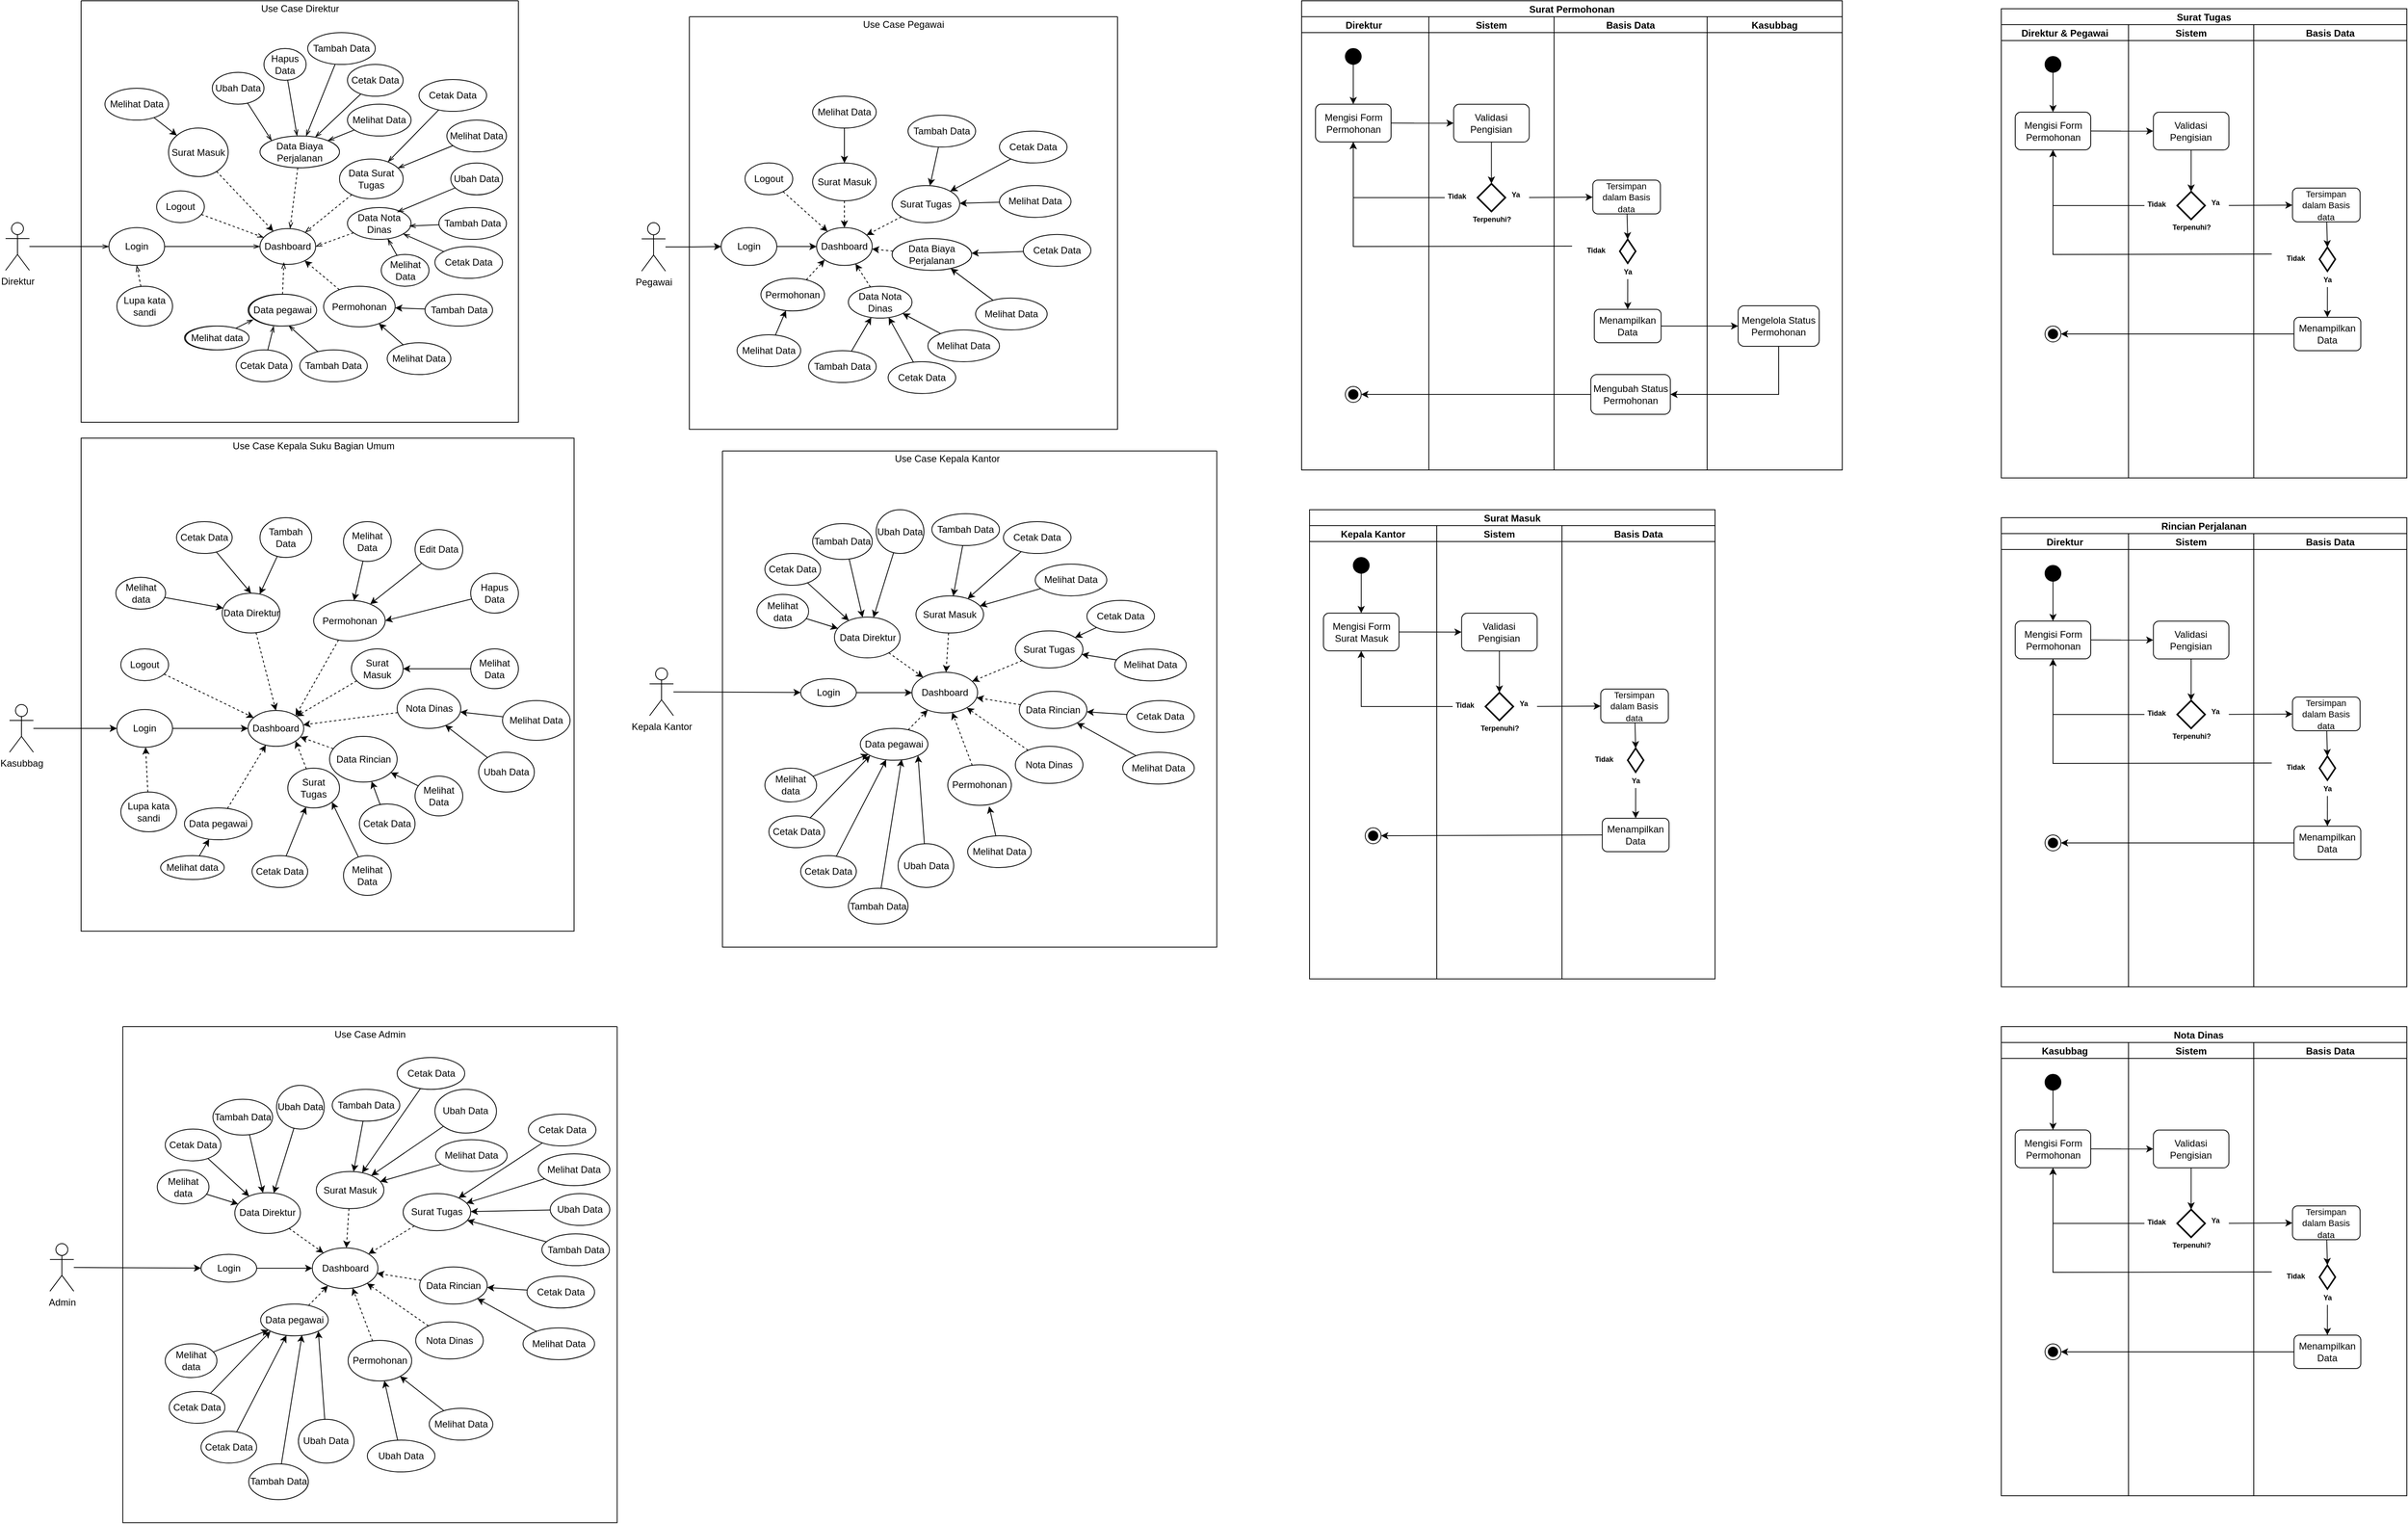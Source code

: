 <mxfile version="14.8.0" type="github">
  <diagram id="7KBXduqILSjG5q8MCGv4" name="Page-1">
    <mxGraphModel dx="1422" dy="780" grid="1" gridSize="10" guides="1" tooltips="1" connect="1" arrows="1" fold="1" page="1" pageScale="1" pageWidth="850" pageHeight="1100" math="0" shadow="0">
      <root>
        <mxCell id="0" />
        <mxCell id="1" parent="0" />
        <mxCell id="9-0OQLkkKcLO5UEKQbR6-8" style="edgeStyle=orthogonalEdgeStyle;rounded=0;orthogonalLoop=1;jettySize=auto;html=1;endArrow=openThin;endFill=0;" parent="1" source="9-0OQLkkKcLO5UEKQbR6-1" target="9-0OQLkkKcLO5UEKQbR6-7" edge="1">
          <mxGeometry relative="1" as="geometry" />
        </mxCell>
        <mxCell id="9-0OQLkkKcLO5UEKQbR6-1" value="Direktur" style="shape=umlActor;verticalLabelPosition=bottom;verticalAlign=top;html=1;" parent="1" vertex="1">
          <mxGeometry x="90" y="309" width="30" height="60" as="geometry" />
        </mxCell>
        <mxCell id="9-0OQLkkKcLO5UEKQbR6-12" style="edgeStyle=none;rounded=0;orthogonalLoop=1;jettySize=auto;html=1;entryX=0;entryY=0.5;entryDx=0;entryDy=0;endArrow=openThin;endFill=0;" parent="1" source="9-0OQLkkKcLO5UEKQbR6-7" target="9-0OQLkkKcLO5UEKQbR6-11" edge="1">
          <mxGeometry relative="1" as="geometry" />
        </mxCell>
        <mxCell id="9-0OQLkkKcLO5UEKQbR6-7" value="Login" style="ellipse;whiteSpace=wrap;html=1;" parent="1" vertex="1">
          <mxGeometry x="220" y="315.25" width="70" height="47.5" as="geometry" />
        </mxCell>
        <mxCell id="9-0OQLkkKcLO5UEKQbR6-10" style="rounded=0;orthogonalLoop=1;jettySize=auto;html=1;entryX=0.5;entryY=1;entryDx=0;entryDy=0;dashed=1;endArrow=openThin;endFill=0;" parent="1" source="9-0OQLkkKcLO5UEKQbR6-9" target="9-0OQLkkKcLO5UEKQbR6-7" edge="1">
          <mxGeometry relative="1" as="geometry" />
        </mxCell>
        <mxCell id="9-0OQLkkKcLO5UEKQbR6-9" value="Lupa kata sandi" style="ellipse;whiteSpace=wrap;html=1;" parent="1" vertex="1">
          <mxGeometry x="230" y="389" width="70" height="50" as="geometry" />
        </mxCell>
        <mxCell id="9-0OQLkkKcLO5UEKQbR6-11" value="Dashboard" style="ellipse;whiteSpace=wrap;html=1;" parent="1" vertex="1">
          <mxGeometry x="410" y="316.5" width="70" height="45" as="geometry" />
        </mxCell>
        <mxCell id="9-0OQLkkKcLO5UEKQbR6-14" style="edgeStyle=none;rounded=0;orthogonalLoop=1;jettySize=auto;html=1;endArrow=openThin;endFill=0;dashed=1;" parent="1" source="9-0OQLkkKcLO5UEKQbR6-13" target="9-0OQLkkKcLO5UEKQbR6-11" edge="1">
          <mxGeometry relative="1" as="geometry" />
        </mxCell>
        <mxCell id="9-0OQLkkKcLO5UEKQbR6-13" value="Logout" style="ellipse;whiteSpace=wrap;html=1;" parent="1" vertex="1">
          <mxGeometry x="280" y="269" width="60" height="40" as="geometry" />
        </mxCell>
        <mxCell id="9-0OQLkkKcLO5UEKQbR6-18" style="edgeStyle=none;rounded=0;orthogonalLoop=1;jettySize=auto;html=1;entryX=0.429;entryY=0.944;entryDx=0;entryDy=0;entryPerimeter=0;dashed=1;endArrow=openThin;endFill=0;" parent="1" source="9-0OQLkkKcLO5UEKQbR6-17" target="9-0OQLkkKcLO5UEKQbR6-11" edge="1">
          <mxGeometry relative="1" as="geometry" />
        </mxCell>
        <mxCell id="9-0OQLkkKcLO5UEKQbR6-17" value="Data pegawai" style="ellipse;whiteSpace=wrap;html=1;" parent="1" vertex="1">
          <mxGeometry x="395" y="399" width="85" height="40" as="geometry" />
        </mxCell>
        <mxCell id="9-0OQLkkKcLO5UEKQbR6-20" style="edgeStyle=none;rounded=0;orthogonalLoop=1;jettySize=auto;html=1;entryX=0.077;entryY=0.796;entryDx=0;entryDy=0;endArrow=openThin;endFill=0;entryPerimeter=0;" parent="1" source="9-0OQLkkKcLO5UEKQbR6-19" target="9-0OQLkkKcLO5UEKQbR6-17" edge="1">
          <mxGeometry relative="1" as="geometry" />
        </mxCell>
        <mxCell id="9-0OQLkkKcLO5UEKQbR6-19" value="Melihat data" style="ellipse;whiteSpace=wrap;html=1;" parent="1" vertex="1">
          <mxGeometry x="315" y="439" width="80" height="30" as="geometry" />
        </mxCell>
        <mxCell id="9-0OQLkkKcLO5UEKQbR6-22" style="edgeStyle=none;rounded=0;orthogonalLoop=1;jettySize=auto;html=1;entryX=1;entryY=0.5;entryDx=0;entryDy=0;endArrow=openThin;endFill=0;dashed=1;" parent="1" source="9-0OQLkkKcLO5UEKQbR6-21" target="9-0OQLkkKcLO5UEKQbR6-11" edge="1">
          <mxGeometry relative="1" as="geometry" />
        </mxCell>
        <mxCell id="9-0OQLkkKcLO5UEKQbR6-21" value="Data Nota Dinas" style="ellipse;whiteSpace=wrap;html=1;" parent="1" vertex="1">
          <mxGeometry x="520" y="290" width="80" height="40" as="geometry" />
        </mxCell>
        <mxCell id="9-0OQLkkKcLO5UEKQbR6-24" style="edgeStyle=none;rounded=0;orthogonalLoop=1;jettySize=auto;html=1;endArrow=openThin;endFill=0;dashed=1;" parent="1" source="9-0OQLkkKcLO5UEKQbR6-23" target="9-0OQLkkKcLO5UEKQbR6-11" edge="1">
          <mxGeometry relative="1" as="geometry" />
        </mxCell>
        <mxCell id="9-0OQLkkKcLO5UEKQbR6-23" value="Data Surat Tugas" style="ellipse;whiteSpace=wrap;html=1;" parent="1" vertex="1">
          <mxGeometry x="510" y="229" width="80" height="50" as="geometry" />
        </mxCell>
        <mxCell id="9-0OQLkkKcLO5UEKQbR6-26" style="edgeStyle=none;rounded=0;orthogonalLoop=1;jettySize=auto;html=1;dashed=1;endArrow=openThin;endFill=0;" parent="1" source="9-0OQLkkKcLO5UEKQbR6-25" target="9-0OQLkkKcLO5UEKQbR6-11" edge="1">
          <mxGeometry relative="1" as="geometry" />
        </mxCell>
        <mxCell id="9-0OQLkkKcLO5UEKQbR6-38" style="edgeStyle=none;rounded=0;orthogonalLoop=1;jettySize=auto;html=1;endArrow=openThin;endFill=0;" parent="1" source="9-0OQLkkKcLO5UEKQbR6-37" target="9-0OQLkkKcLO5UEKQbR6-23" edge="1">
          <mxGeometry relative="1" as="geometry" />
        </mxCell>
        <mxCell id="9-0OQLkkKcLO5UEKQbR6-37" value="Cetak Data" style="ellipse;whiteSpace=wrap;html=1;" parent="1" vertex="1">
          <mxGeometry x="610" y="129" width="85" height="40" as="geometry" />
        </mxCell>
        <mxCell id="9-0OQLkkKcLO5UEKQbR6-40" style="edgeStyle=none;rounded=0;orthogonalLoop=1;jettySize=auto;html=1;endArrow=openThin;endFill=0;" parent="1" source="9-0OQLkkKcLO5UEKQbR6-39" target="9-0OQLkkKcLO5UEKQbR6-23" edge="1">
          <mxGeometry relative="1" as="geometry" />
        </mxCell>
        <mxCell id="9-0OQLkkKcLO5UEKQbR6-39" value="Melihat Data" style="ellipse;whiteSpace=wrap;html=1;" parent="1" vertex="1">
          <mxGeometry x="645" y="180" width="75" height="40" as="geometry" />
        </mxCell>
        <mxCell id="9-0OQLkkKcLO5UEKQbR6-46" style="edgeStyle=none;rounded=0;orthogonalLoop=1;jettySize=auto;html=1;entryX=0.782;entryY=0.142;entryDx=0;entryDy=0;entryPerimeter=0;endArrow=openThin;endFill=0;" parent="1" source="9-0OQLkkKcLO5UEKQbR6-41" target="9-0OQLkkKcLO5UEKQbR6-21" edge="1">
          <mxGeometry relative="1" as="geometry" />
        </mxCell>
        <mxCell id="9-0OQLkkKcLO5UEKQbR6-41" value="Ubah Data" style="ellipse;whiteSpace=wrap;html=1;" parent="1" vertex="1">
          <mxGeometry x="650" y="234" width="65" height="40" as="geometry" />
        </mxCell>
        <mxCell id="9-0OQLkkKcLO5UEKQbR6-50" style="edgeStyle=none;rounded=0;orthogonalLoop=1;jettySize=auto;html=1;entryX=0.972;entryY=0.582;entryDx=0;entryDy=0;entryPerimeter=0;endArrow=openThin;endFill=0;" parent="1" source="9-0OQLkkKcLO5UEKQbR6-43" target="9-0OQLkkKcLO5UEKQbR6-21" edge="1">
          <mxGeometry relative="1" as="geometry" />
        </mxCell>
        <mxCell id="9-0OQLkkKcLO5UEKQbR6-43" value="Tambah Data" style="ellipse;whiteSpace=wrap;html=1;" parent="1" vertex="1">
          <mxGeometry x="635" y="290" width="85" height="40" as="geometry" />
        </mxCell>
        <mxCell id="9-0OQLkkKcLO5UEKQbR6-49" style="edgeStyle=none;rounded=0;orthogonalLoop=1;jettySize=auto;html=1;endArrow=openThin;endFill=0;" parent="1" source="9-0OQLkkKcLO5UEKQbR6-44" target="9-0OQLkkKcLO5UEKQbR6-21" edge="1">
          <mxGeometry relative="1" as="geometry" />
        </mxCell>
        <mxCell id="9-0OQLkkKcLO5UEKQbR6-44" value="Cetak Data" style="ellipse;whiteSpace=wrap;html=1;" parent="1" vertex="1">
          <mxGeometry x="630" y="339" width="85" height="40" as="geometry" />
        </mxCell>
        <mxCell id="9-0OQLkkKcLO5UEKQbR6-48" style="edgeStyle=none;rounded=0;orthogonalLoop=1;jettySize=auto;html=1;endArrow=openThin;endFill=0;" parent="1" source="9-0OQLkkKcLO5UEKQbR6-45" target="9-0OQLkkKcLO5UEKQbR6-21" edge="1">
          <mxGeometry relative="1" as="geometry" />
        </mxCell>
        <mxCell id="9-0OQLkkKcLO5UEKQbR6-45" value="Melihat Data" style="ellipse;whiteSpace=wrap;html=1;" parent="1" vertex="1">
          <mxGeometry x="562.5" y="349" width="60" height="40" as="geometry" />
        </mxCell>
        <mxCell id="9-0OQLkkKcLO5UEKQbR6-52" style="edgeStyle=none;rounded=0;orthogonalLoop=1;jettySize=auto;html=1;entryX=0.38;entryY=0.999;entryDx=0;entryDy=0;entryPerimeter=0;endArrow=openThin;endFill=0;" parent="1" source="9-0OQLkkKcLO5UEKQbR6-51" target="9-0OQLkkKcLO5UEKQbR6-17" edge="1">
          <mxGeometry relative="1" as="geometry" />
        </mxCell>
        <mxCell id="9-0OQLkkKcLO5UEKQbR6-51" value="Cetak Data" style="ellipse;whiteSpace=wrap;html=1;" parent="1" vertex="1">
          <mxGeometry x="380" y="469" width="70" height="40" as="geometry" />
        </mxCell>
        <mxCell id="9-0OQLkkKcLO5UEKQbR6-54" style="edgeStyle=none;rounded=0;orthogonalLoop=1;jettySize=auto;html=1;entryX=0.599;entryY=0.981;entryDx=0;entryDy=0;entryPerimeter=0;endArrow=openThin;endFill=0;" parent="1" source="9-0OQLkkKcLO5UEKQbR6-53" target="9-0OQLkkKcLO5UEKQbR6-17" edge="1">
          <mxGeometry relative="1" as="geometry" />
        </mxCell>
        <mxCell id="9-0OQLkkKcLO5UEKQbR6-53" value="Tambah Data" style="ellipse;whiteSpace=wrap;html=1;" parent="1" vertex="1">
          <mxGeometry x="460" y="469" width="85" height="40" as="geometry" />
        </mxCell>
        <mxCell id="2N-OkwcJ0ExUMXTbMWaD-2" value="Use Case Direktur" style="text;html=1;strokeColor=none;fillColor=none;align=center;verticalAlign=middle;whiteSpace=wrap;rounded=0;" parent="1" vertex="1">
          <mxGeometry x="357.5" y="30" width="205" height="20" as="geometry" />
        </mxCell>
        <mxCell id="2N-OkwcJ0ExUMXTbMWaD-5" style="rounded=0;orthogonalLoop=1;jettySize=auto;html=1;dashed=1;" parent="1" source="2N-OkwcJ0ExUMXTbMWaD-4" target="9-0OQLkkKcLO5UEKQbR6-11" edge="1">
          <mxGeometry relative="1" as="geometry" />
        </mxCell>
        <mxCell id="2N-OkwcJ0ExUMXTbMWaD-4" value="Permohonan" style="ellipse;whiteSpace=wrap;html=1;" parent="1" vertex="1">
          <mxGeometry x="490" y="389" width="90" height="51" as="geometry" />
        </mxCell>
        <mxCell id="2N-OkwcJ0ExUMXTbMWaD-8" style="edgeStyle=none;rounded=0;orthogonalLoop=1;jettySize=auto;html=1;" parent="1" source="2N-OkwcJ0ExUMXTbMWaD-6" target="2N-OkwcJ0ExUMXTbMWaD-4" edge="1">
          <mxGeometry relative="1" as="geometry" />
        </mxCell>
        <mxCell id="2N-OkwcJ0ExUMXTbMWaD-6" value="Tambah Data" style="ellipse;whiteSpace=wrap;html=1;" parent="1" vertex="1">
          <mxGeometry x="617.5" y="399" width="85" height="40" as="geometry" />
        </mxCell>
        <mxCell id="2N-OkwcJ0ExUMXTbMWaD-9" style="edgeStyle=none;rounded=0;orthogonalLoop=1;jettySize=auto;html=1;" parent="1" source="2N-OkwcJ0ExUMXTbMWaD-7" target="2N-OkwcJ0ExUMXTbMWaD-4" edge="1">
          <mxGeometry relative="1" as="geometry" />
        </mxCell>
        <mxCell id="2N-OkwcJ0ExUMXTbMWaD-7" value="Melihat Data" style="ellipse;whiteSpace=wrap;html=1;" parent="1" vertex="1">
          <mxGeometry x="570" y="460" width="80" height="40" as="geometry" />
        </mxCell>
        <mxCell id="2N-OkwcJ0ExUMXTbMWaD-10" value="" style="swimlane;startSize=0;fillColor=#ffffff;" parent="1" vertex="1">
          <mxGeometry x="185" y="30" width="550" height="530" as="geometry" />
        </mxCell>
        <mxCell id="9-0OQLkkKcLO5UEKQbR6-25" value="Data Biaya Perjalanan" style="ellipse;whiteSpace=wrap;html=1;" parent="2N-OkwcJ0ExUMXTbMWaD-10" vertex="1">
          <mxGeometry x="225" y="170" width="100" height="40" as="geometry" />
        </mxCell>
        <mxCell id="9-0OQLkkKcLO5UEKQbR6-35" value="Melihat Data" style="ellipse;whiteSpace=wrap;html=1;" parent="2N-OkwcJ0ExUMXTbMWaD-10" vertex="1">
          <mxGeometry x="335" y="130" width="80" height="40" as="geometry" />
        </mxCell>
        <mxCell id="9-0OQLkkKcLO5UEKQbR6-36" style="edgeStyle=none;rounded=0;orthogonalLoop=1;jettySize=auto;html=1;endArrow=openThin;endFill=0;" parent="2N-OkwcJ0ExUMXTbMWaD-10" source="9-0OQLkkKcLO5UEKQbR6-35" target="9-0OQLkkKcLO5UEKQbR6-25" edge="1">
          <mxGeometry relative="1" as="geometry" />
        </mxCell>
        <mxCell id="9-0OQLkkKcLO5UEKQbR6-33" value="Cetak Data" style="ellipse;whiteSpace=wrap;html=1;" parent="2N-OkwcJ0ExUMXTbMWaD-10" vertex="1">
          <mxGeometry x="335" y="80" width="70" height="40" as="geometry" />
        </mxCell>
        <mxCell id="9-0OQLkkKcLO5UEKQbR6-34" style="edgeStyle=none;rounded=0;orthogonalLoop=1;jettySize=auto;html=1;endArrow=openThin;endFill=0;" parent="2N-OkwcJ0ExUMXTbMWaD-10" source="9-0OQLkkKcLO5UEKQbR6-33" target="9-0OQLkkKcLO5UEKQbR6-25" edge="1">
          <mxGeometry relative="1" as="geometry" />
        </mxCell>
        <mxCell id="9-0OQLkkKcLO5UEKQbR6-31" value="Tambah Data" style="ellipse;whiteSpace=wrap;html=1;" parent="2N-OkwcJ0ExUMXTbMWaD-10" vertex="1">
          <mxGeometry x="285" y="40" width="85" height="40" as="geometry" />
        </mxCell>
        <mxCell id="9-0OQLkkKcLO5UEKQbR6-32" style="edgeStyle=none;rounded=0;orthogonalLoop=1;jettySize=auto;html=1;endArrow=openThin;endFill=0;" parent="2N-OkwcJ0ExUMXTbMWaD-10" source="9-0OQLkkKcLO5UEKQbR6-31" target="9-0OQLkkKcLO5UEKQbR6-25" edge="1">
          <mxGeometry relative="1" as="geometry" />
        </mxCell>
        <mxCell id="9-0OQLkkKcLO5UEKQbR6-29" value="Hapus Data" style="ellipse;whiteSpace=wrap;html=1;" parent="2N-OkwcJ0ExUMXTbMWaD-10" vertex="1">
          <mxGeometry x="230" y="60" width="53" height="40" as="geometry" />
        </mxCell>
        <mxCell id="9-0OQLkkKcLO5UEKQbR6-30" style="edgeStyle=none;rounded=0;orthogonalLoop=1;jettySize=auto;html=1;endArrow=openThin;endFill=0;" parent="2N-OkwcJ0ExUMXTbMWaD-10" source="9-0OQLkkKcLO5UEKQbR6-29" target="9-0OQLkkKcLO5UEKQbR6-25" edge="1">
          <mxGeometry relative="1" as="geometry" />
        </mxCell>
        <mxCell id="9-0OQLkkKcLO5UEKQbR6-27" value="Ubah Data" style="ellipse;whiteSpace=wrap;html=1;" parent="2N-OkwcJ0ExUMXTbMWaD-10" vertex="1">
          <mxGeometry x="165" y="90" width="65" height="40" as="geometry" />
        </mxCell>
        <mxCell id="9-0OQLkkKcLO5UEKQbR6-28" style="edgeStyle=none;rounded=0;orthogonalLoop=1;jettySize=auto;html=1;endArrow=openThin;endFill=0;entryX=0;entryY=0;entryDx=0;entryDy=0;" parent="2N-OkwcJ0ExUMXTbMWaD-10" source="9-0OQLkkKcLO5UEKQbR6-27" target="9-0OQLkkKcLO5UEKQbR6-25" edge="1">
          <mxGeometry relative="1" as="geometry">
            <mxPoint x="195" y="199" as="targetPoint" />
          </mxGeometry>
        </mxCell>
        <mxCell id="zJp7o7V6sukcPG7aJ3fY-47" value="Surat Masuk" style="ellipse;whiteSpace=wrap;html=1;" parent="2N-OkwcJ0ExUMXTbMWaD-10" vertex="1">
          <mxGeometry x="110" y="160" width="75" height="61" as="geometry" />
        </mxCell>
        <mxCell id="zJp7o7V6sukcPG7aJ3fY-50" style="edgeStyle=none;rounded=0;orthogonalLoop=1;jettySize=auto;html=1;" parent="2N-OkwcJ0ExUMXTbMWaD-10" source="zJp7o7V6sukcPG7aJ3fY-49" target="zJp7o7V6sukcPG7aJ3fY-47" edge="1">
          <mxGeometry relative="1" as="geometry" />
        </mxCell>
        <mxCell id="zJp7o7V6sukcPG7aJ3fY-49" value="Melihat Data" style="ellipse;whiteSpace=wrap;html=1;" parent="2N-OkwcJ0ExUMXTbMWaD-10" vertex="1">
          <mxGeometry x="30" y="110" width="80" height="40" as="geometry" />
        </mxCell>
        <mxCell id="zJp7o7V6sukcPG7aJ3fY-4" style="edgeStyle=orthogonalEdgeStyle;rounded=0;orthogonalLoop=1;jettySize=auto;html=1;" parent="1" source="zJp7o7V6sukcPG7aJ3fY-2" target="zJp7o7V6sukcPG7aJ3fY-3" edge="1">
          <mxGeometry relative="1" as="geometry" />
        </mxCell>
        <mxCell id="zJp7o7V6sukcPG7aJ3fY-2" value="Pegawai" style="shape=umlActor;verticalLabelPosition=bottom;verticalAlign=top;html=1;" parent="1" vertex="1">
          <mxGeometry x="890" y="309" width="30" height="61" as="geometry" />
        </mxCell>
        <mxCell id="zJp7o7V6sukcPG7aJ3fY-6" value="" style="edgeStyle=orthogonalEdgeStyle;rounded=0;orthogonalLoop=1;jettySize=auto;html=1;" parent="1" source="zJp7o7V6sukcPG7aJ3fY-3" target="zJp7o7V6sukcPG7aJ3fY-5" edge="1">
          <mxGeometry relative="1" as="geometry" />
        </mxCell>
        <mxCell id="zJp7o7V6sukcPG7aJ3fY-3" value="Login" style="ellipse;whiteSpace=wrap;html=1;" parent="1" vertex="1">
          <mxGeometry x="990" y="315.25" width="70" height="47.5" as="geometry" />
        </mxCell>
        <mxCell id="zJp7o7V6sukcPG7aJ3fY-5" value="Dashboard&lt;span style=&quot;white-space: pre&quot;&gt;&lt;/span&gt;" style="ellipse;whiteSpace=wrap;html=1;" parent="1" vertex="1">
          <mxGeometry x="1110" y="315.25" width="70" height="47.5" as="geometry" />
        </mxCell>
        <mxCell id="zJp7o7V6sukcPG7aJ3fY-8" style="rounded=0;orthogonalLoop=1;jettySize=auto;html=1;entryX=0;entryY=1;entryDx=0;entryDy=0;dashed=1;" parent="1" source="zJp7o7V6sukcPG7aJ3fY-7" target="zJp7o7V6sukcPG7aJ3fY-5" edge="1">
          <mxGeometry relative="1" as="geometry" />
        </mxCell>
        <mxCell id="zJp7o7V6sukcPG7aJ3fY-7" value="Permohonan" style="ellipse;whiteSpace=wrap;html=1;" parent="1" vertex="1">
          <mxGeometry x="1040" y="379" width="80" height="41" as="geometry" />
        </mxCell>
        <mxCell id="zJp7o7V6sukcPG7aJ3fY-10" style="edgeStyle=none;rounded=0;orthogonalLoop=1;jettySize=auto;html=1;" parent="1" source="zJp7o7V6sukcPG7aJ3fY-9" target="zJp7o7V6sukcPG7aJ3fY-7" edge="1">
          <mxGeometry relative="1" as="geometry" />
        </mxCell>
        <mxCell id="zJp7o7V6sukcPG7aJ3fY-9" value="Melihat Data" style="ellipse;whiteSpace=wrap;html=1;" parent="1" vertex="1">
          <mxGeometry x="1010" y="450" width="80" height="40" as="geometry" />
        </mxCell>
        <mxCell id="zJp7o7V6sukcPG7aJ3fY-13" value="" style="edgeStyle=none;rounded=0;orthogonalLoop=1;jettySize=auto;html=1;dashed=1;entryX=0.5;entryY=0;entryDx=0;entryDy=0;" parent="1" source="zJp7o7V6sukcPG7aJ3fY-11" target="zJp7o7V6sukcPG7aJ3fY-5" edge="1">
          <mxGeometry relative="1" as="geometry" />
        </mxCell>
        <mxCell id="zJp7o7V6sukcPG7aJ3fY-11" value="Surat Masuk" style="ellipse;whiteSpace=wrap;html=1;" parent="1" vertex="1">
          <mxGeometry x="1105" y="234" width="80" height="47.5" as="geometry" />
        </mxCell>
        <mxCell id="zJp7o7V6sukcPG7aJ3fY-15" value="" style="edgeStyle=none;rounded=0;orthogonalLoop=1;jettySize=auto;html=1;" parent="1" source="zJp7o7V6sukcPG7aJ3fY-14" target="zJp7o7V6sukcPG7aJ3fY-11" edge="1">
          <mxGeometry relative="1" as="geometry" />
        </mxCell>
        <mxCell id="zJp7o7V6sukcPG7aJ3fY-14" value="Melihat Data" style="ellipse;whiteSpace=wrap;html=1;" parent="1" vertex="1">
          <mxGeometry x="1105" y="150" width="80" height="40" as="geometry" />
        </mxCell>
        <mxCell id="zJp7o7V6sukcPG7aJ3fY-17" style="edgeStyle=none;rounded=0;orthogonalLoop=1;jettySize=auto;html=1;dashed=1;" parent="1" source="zJp7o7V6sukcPG7aJ3fY-16" target="zJp7o7V6sukcPG7aJ3fY-5" edge="1">
          <mxGeometry relative="1" as="geometry" />
        </mxCell>
        <mxCell id="zJp7o7V6sukcPG7aJ3fY-16" value="Surat Tugas" style="ellipse;whiteSpace=wrap;html=1;" parent="1" vertex="1">
          <mxGeometry x="1205" y="262.33" width="85" height="46.67" as="geometry" />
        </mxCell>
        <mxCell id="zJp7o7V6sukcPG7aJ3fY-25" style="edgeStyle=none;rounded=0;orthogonalLoop=1;jettySize=auto;html=1;" parent="1" source="zJp7o7V6sukcPG7aJ3fY-20" target="zJp7o7V6sukcPG7aJ3fY-16" edge="1">
          <mxGeometry relative="1" as="geometry" />
        </mxCell>
        <mxCell id="zJp7o7V6sukcPG7aJ3fY-26" style="edgeStyle=none;rounded=0;orthogonalLoop=1;jettySize=auto;html=1;" parent="1" source="zJp7o7V6sukcPG7aJ3fY-21" target="zJp7o7V6sukcPG7aJ3fY-16" edge="1">
          <mxGeometry relative="1" as="geometry" />
        </mxCell>
        <mxCell id="zJp7o7V6sukcPG7aJ3fY-27" style="edgeStyle=none;rounded=0;orthogonalLoop=1;jettySize=auto;html=1;" parent="1" source="zJp7o7V6sukcPG7aJ3fY-22" target="zJp7o7V6sukcPG7aJ3fY-16" edge="1">
          <mxGeometry relative="1" as="geometry" />
        </mxCell>
        <mxCell id="zJp7o7V6sukcPG7aJ3fY-29" style="edgeStyle=none;rounded=0;orthogonalLoop=1;jettySize=auto;html=1;dashed=1;" parent="1" source="zJp7o7V6sukcPG7aJ3fY-28" target="zJp7o7V6sukcPG7aJ3fY-5" edge="1">
          <mxGeometry relative="1" as="geometry" />
        </mxCell>
        <mxCell id="zJp7o7V6sukcPG7aJ3fY-28" value="Data Biaya Perjalanan" style="ellipse;whiteSpace=wrap;html=1;" parent="1" vertex="1">
          <mxGeometry x="1205" y="329" width="100" height="40" as="geometry" />
        </mxCell>
        <mxCell id="zJp7o7V6sukcPG7aJ3fY-32" style="edgeStyle=none;rounded=0;orthogonalLoop=1;jettySize=auto;html=1;" parent="1" source="zJp7o7V6sukcPG7aJ3fY-30" target="zJp7o7V6sukcPG7aJ3fY-28" edge="1">
          <mxGeometry relative="1" as="geometry" />
        </mxCell>
        <mxCell id="zJp7o7V6sukcPG7aJ3fY-33" style="edgeStyle=none;rounded=0;orthogonalLoop=1;jettySize=auto;html=1;" parent="1" source="zJp7o7V6sukcPG7aJ3fY-31" target="zJp7o7V6sukcPG7aJ3fY-28" edge="1">
          <mxGeometry relative="1" as="geometry" />
        </mxCell>
        <mxCell id="zJp7o7V6sukcPG7aJ3fY-35" style="edgeStyle=none;rounded=0;orthogonalLoop=1;jettySize=auto;html=1;dashed=1;" parent="1" source="zJp7o7V6sukcPG7aJ3fY-34" target="zJp7o7V6sukcPG7aJ3fY-5" edge="1">
          <mxGeometry relative="1" as="geometry" />
        </mxCell>
        <mxCell id="zJp7o7V6sukcPG7aJ3fY-34" value="Data Nota Dinas" style="ellipse;whiteSpace=wrap;html=1;" parent="1" vertex="1">
          <mxGeometry x="1150" y="389" width="80" height="40" as="geometry" />
        </mxCell>
        <mxCell id="zJp7o7V6sukcPG7aJ3fY-40" style="edgeStyle=none;rounded=0;orthogonalLoop=1;jettySize=auto;html=1;" parent="1" source="zJp7o7V6sukcPG7aJ3fY-36" target="zJp7o7V6sukcPG7aJ3fY-34" edge="1">
          <mxGeometry relative="1" as="geometry" />
        </mxCell>
        <mxCell id="zJp7o7V6sukcPG7aJ3fY-41" style="edgeStyle=none;rounded=0;orthogonalLoop=1;jettySize=auto;html=1;entryX=1;entryY=1;entryDx=0;entryDy=0;" parent="1" source="zJp7o7V6sukcPG7aJ3fY-37" target="zJp7o7V6sukcPG7aJ3fY-34" edge="1">
          <mxGeometry relative="1" as="geometry" />
        </mxCell>
        <mxCell id="zJp7o7V6sukcPG7aJ3fY-42" value="" style="swimlane;startSize=0;fillColor=#ffffff;" parent="1" vertex="1">
          <mxGeometry x="950" y="50.0" width="538.49" height="518.91" as="geometry" />
        </mxCell>
        <mxCell id="zJp7o7V6sukcPG7aJ3fY-31" value="Melihat Data" style="ellipse;whiteSpace=wrap;html=1;" parent="zJp7o7V6sukcPG7aJ3fY-42" vertex="1">
          <mxGeometry x="360" y="353.91" width="90" height="40" as="geometry" />
        </mxCell>
        <mxCell id="zJp7o7V6sukcPG7aJ3fY-30" value="Cetak Data" style="ellipse;whiteSpace=wrap;html=1;" parent="zJp7o7V6sukcPG7aJ3fY-42" vertex="1">
          <mxGeometry x="420" y="273.91" width="85" height="40" as="geometry" />
        </mxCell>
        <mxCell id="zJp7o7V6sukcPG7aJ3fY-22" value="Melihat Data" style="ellipse;whiteSpace=wrap;html=1;" parent="zJp7o7V6sukcPG7aJ3fY-42" vertex="1">
          <mxGeometry x="390" y="212.33" width="90" height="40" as="geometry" />
        </mxCell>
        <mxCell id="zJp7o7V6sukcPG7aJ3fY-21" value="Cetak Data" style="ellipse;whiteSpace=wrap;html=1;" parent="zJp7o7V6sukcPG7aJ3fY-42" vertex="1">
          <mxGeometry x="390" y="143.91" width="85" height="40" as="geometry" />
        </mxCell>
        <mxCell id="zJp7o7V6sukcPG7aJ3fY-44" value="Use Case Pegawai" style="text;html=1;strokeColor=none;fillColor=none;align=center;verticalAlign=middle;whiteSpace=wrap;rounded=0;" parent="zJp7o7V6sukcPG7aJ3fY-42" vertex="1">
          <mxGeometry x="166.74" width="205" height="20" as="geometry" />
        </mxCell>
        <mxCell id="zJp7o7V6sukcPG7aJ3fY-20" value="Tambah Data" style="ellipse;whiteSpace=wrap;html=1;" parent="zJp7o7V6sukcPG7aJ3fY-42" vertex="1">
          <mxGeometry x="275" y="123.91" width="85" height="40" as="geometry" />
        </mxCell>
        <mxCell id="zJp7o7V6sukcPG7aJ3fY-45" value="Logout" style="ellipse;whiteSpace=wrap;html=1;" parent="zJp7o7V6sukcPG7aJ3fY-42" vertex="1">
          <mxGeometry x="70" y="183.91" width="60" height="40" as="geometry" />
        </mxCell>
        <mxCell id="zJp7o7V6sukcPG7aJ3fY-37" value="Melihat Data" style="ellipse;whiteSpace=wrap;html=1;" parent="zJp7o7V6sukcPG7aJ3fY-42" vertex="1">
          <mxGeometry x="300" y="393.91" width="90" height="40" as="geometry" />
        </mxCell>
        <mxCell id="zJp7o7V6sukcPG7aJ3fY-36" value="Cetak Data" style="ellipse;whiteSpace=wrap;html=1;" parent="zJp7o7V6sukcPG7aJ3fY-42" vertex="1">
          <mxGeometry x="250" y="433.91" width="85" height="40" as="geometry" />
        </mxCell>
        <mxCell id="zJp7o7V6sukcPG7aJ3fY-51" value="Tambah Data" style="ellipse;whiteSpace=wrap;html=1;" parent="zJp7o7V6sukcPG7aJ3fY-42" vertex="1">
          <mxGeometry x="150" y="420" width="85" height="40" as="geometry" />
        </mxCell>
        <mxCell id="zJp7o7V6sukcPG7aJ3fY-46" style="edgeStyle=none;rounded=0;orthogonalLoop=1;jettySize=auto;html=1;dashed=1;" parent="1" source="zJp7o7V6sukcPG7aJ3fY-45" target="zJp7o7V6sukcPG7aJ3fY-5" edge="1">
          <mxGeometry relative="1" as="geometry" />
        </mxCell>
        <mxCell id="zJp7o7V6sukcPG7aJ3fY-48" style="edgeStyle=none;rounded=0;orthogonalLoop=1;jettySize=auto;html=1;dashed=1;" parent="1" source="zJp7o7V6sukcPG7aJ3fY-47" target="9-0OQLkkKcLO5UEKQbR6-11" edge="1">
          <mxGeometry relative="1" as="geometry" />
        </mxCell>
        <mxCell id="zJp7o7V6sukcPG7aJ3fY-52" style="edgeStyle=none;rounded=0;orthogonalLoop=1;jettySize=auto;html=1;" parent="1" source="zJp7o7V6sukcPG7aJ3fY-51" target="zJp7o7V6sukcPG7aJ3fY-34" edge="1">
          <mxGeometry relative="1" as="geometry" />
        </mxCell>
        <mxCell id="fPzmJ7Ew2btwY1fmSqvh-4" style="edgeStyle=orthogonalEdgeStyle;rounded=0;orthogonalLoop=1;jettySize=auto;html=1;entryX=0;entryY=0.5;entryDx=0;entryDy=0;" edge="1" parent="1" source="fPzmJ7Ew2btwY1fmSqvh-1" target="fPzmJ7Ew2btwY1fmSqvh-2">
          <mxGeometry relative="1" as="geometry" />
        </mxCell>
        <mxCell id="fPzmJ7Ew2btwY1fmSqvh-1" value="Kasubbag&lt;span style=&quot;white-space: pre&quot;&gt;&lt;/span&gt;" style="shape=umlActor;verticalLabelPosition=bottom;verticalAlign=top;html=1;" vertex="1" parent="1">
          <mxGeometry x="95" y="915" width="30" height="60" as="geometry" />
        </mxCell>
        <mxCell id="fPzmJ7Ew2btwY1fmSqvh-5" style="edgeStyle=orthogonalEdgeStyle;rounded=0;orthogonalLoop=1;jettySize=auto;html=1;" edge="1" parent="1" source="fPzmJ7Ew2btwY1fmSqvh-2" target="fPzmJ7Ew2btwY1fmSqvh-3">
          <mxGeometry relative="1" as="geometry" />
        </mxCell>
        <mxCell id="fPzmJ7Ew2btwY1fmSqvh-2" value="Login" style="ellipse;whiteSpace=wrap;html=1;" vertex="1" parent="1">
          <mxGeometry x="230" y="921.25" width="70" height="47.5" as="geometry" />
        </mxCell>
        <mxCell id="fPzmJ7Ew2btwY1fmSqvh-3" value="Dashboard" style="ellipse;whiteSpace=wrap;html=1;" vertex="1" parent="1">
          <mxGeometry x="395" y="922.5" width="70" height="45" as="geometry" />
        </mxCell>
        <mxCell id="fPzmJ7Ew2btwY1fmSqvh-7" style="rounded=0;orthogonalLoop=1;jettySize=auto;html=1;dashed=1;" edge="1" parent="1" source="fPzmJ7Ew2btwY1fmSqvh-6" target="fPzmJ7Ew2btwY1fmSqvh-2">
          <mxGeometry relative="1" as="geometry" />
        </mxCell>
        <mxCell id="fPzmJ7Ew2btwY1fmSqvh-6" value="Lupa kata sandi" style="ellipse;whiteSpace=wrap;html=1;" vertex="1" parent="1">
          <mxGeometry x="235" y="1025" width="70" height="50" as="geometry" />
        </mxCell>
        <mxCell id="fPzmJ7Ew2btwY1fmSqvh-9" style="edgeStyle=none;rounded=0;orthogonalLoop=1;jettySize=auto;html=1;dashed=1;" edge="1" parent="1" source="fPzmJ7Ew2btwY1fmSqvh-8" target="fPzmJ7Ew2btwY1fmSqvh-3">
          <mxGeometry relative="1" as="geometry" />
        </mxCell>
        <mxCell id="fPzmJ7Ew2btwY1fmSqvh-8" value="Logout" style="ellipse;whiteSpace=wrap;html=1;" vertex="1" parent="1">
          <mxGeometry x="235" y="845" width="60" height="40" as="geometry" />
        </mxCell>
        <mxCell id="fPzmJ7Ew2btwY1fmSqvh-11" style="edgeStyle=none;rounded=0;orthogonalLoop=1;jettySize=auto;html=1;dashed=1;" edge="1" parent="1" source="fPzmJ7Ew2btwY1fmSqvh-10" target="fPzmJ7Ew2btwY1fmSqvh-3">
          <mxGeometry relative="1" as="geometry" />
        </mxCell>
        <mxCell id="fPzmJ7Ew2btwY1fmSqvh-10" value="Data pegawai" style="ellipse;whiteSpace=wrap;html=1;" vertex="1" parent="1">
          <mxGeometry x="315" y="1045" width="85" height="40" as="geometry" />
        </mxCell>
        <mxCell id="fPzmJ7Ew2btwY1fmSqvh-14" style="edgeStyle=none;rounded=0;orthogonalLoop=1;jettySize=auto;html=1;" edge="1" parent="1" source="fPzmJ7Ew2btwY1fmSqvh-13" target="fPzmJ7Ew2btwY1fmSqvh-10">
          <mxGeometry relative="1" as="geometry" />
        </mxCell>
        <mxCell id="fPzmJ7Ew2btwY1fmSqvh-13" value="Melihat data" style="ellipse;whiteSpace=wrap;html=1;" vertex="1" parent="1">
          <mxGeometry x="285" y="1105" width="80" height="30" as="geometry" />
        </mxCell>
        <mxCell id="fPzmJ7Ew2btwY1fmSqvh-16" style="edgeStyle=none;rounded=0;orthogonalLoop=1;jettySize=auto;html=1;entryX=0.5;entryY=0;entryDx=0;entryDy=0;dashed=1;" edge="1" parent="1" source="fPzmJ7Ew2btwY1fmSqvh-15" target="fPzmJ7Ew2btwY1fmSqvh-3">
          <mxGeometry relative="1" as="geometry" />
        </mxCell>
        <mxCell id="fPzmJ7Ew2btwY1fmSqvh-15" value="Data Direktur" style="ellipse;whiteSpace=wrap;html=1;" vertex="1" parent="1">
          <mxGeometry x="362.5" y="775" width="72.5" height="50" as="geometry" />
        </mxCell>
        <mxCell id="fPzmJ7Ew2btwY1fmSqvh-22" style="edgeStyle=none;rounded=0;orthogonalLoop=1;jettySize=auto;html=1;" edge="1" parent="1" source="fPzmJ7Ew2btwY1fmSqvh-19" target="fPzmJ7Ew2btwY1fmSqvh-15">
          <mxGeometry relative="1" as="geometry" />
        </mxCell>
        <mxCell id="fPzmJ7Ew2btwY1fmSqvh-19" value="Melihat data" style="ellipse;whiteSpace=wrap;html=1;" vertex="1" parent="1">
          <mxGeometry x="228.75" y="755" width="62.5" height="40" as="geometry" />
        </mxCell>
        <mxCell id="fPzmJ7Ew2btwY1fmSqvh-23" style="edgeStyle=none;rounded=0;orthogonalLoop=1;jettySize=auto;html=1;entryX=0.5;entryY=0;entryDx=0;entryDy=0;" edge="1" parent="1" source="fPzmJ7Ew2btwY1fmSqvh-20" target="fPzmJ7Ew2btwY1fmSqvh-15">
          <mxGeometry relative="1" as="geometry" />
        </mxCell>
        <mxCell id="fPzmJ7Ew2btwY1fmSqvh-20" value="Cetak Data" style="ellipse;whiteSpace=wrap;html=1;" vertex="1" parent="1">
          <mxGeometry x="305" y="685" width="70" height="40" as="geometry" />
        </mxCell>
        <mxCell id="fPzmJ7Ew2btwY1fmSqvh-24" style="edgeStyle=none;rounded=0;orthogonalLoop=1;jettySize=auto;html=1;" edge="1" parent="1" source="fPzmJ7Ew2btwY1fmSqvh-21" target="fPzmJ7Ew2btwY1fmSqvh-15">
          <mxGeometry relative="1" as="geometry" />
        </mxCell>
        <mxCell id="fPzmJ7Ew2btwY1fmSqvh-21" value="Tambah Data" style="ellipse;whiteSpace=wrap;html=1;" vertex="1" parent="1">
          <mxGeometry x="410" y="680" width="65" height="50" as="geometry" />
        </mxCell>
        <mxCell id="fPzmJ7Ew2btwY1fmSqvh-26" style="edgeStyle=none;rounded=0;orthogonalLoop=1;jettySize=auto;html=1;entryX=1;entryY=0;entryDx=0;entryDy=0;dashed=1;" edge="1" parent="1" source="fPzmJ7Ew2btwY1fmSqvh-25" target="fPzmJ7Ew2btwY1fmSqvh-3">
          <mxGeometry relative="1" as="geometry" />
        </mxCell>
        <mxCell id="fPzmJ7Ew2btwY1fmSqvh-25" value="Permohonan" style="ellipse;whiteSpace=wrap;html=1;" vertex="1" parent="1">
          <mxGeometry x="477.5" y="784" width="90" height="51" as="geometry" />
        </mxCell>
        <mxCell id="fPzmJ7Ew2btwY1fmSqvh-29" value="" style="edgeStyle=none;rounded=0;orthogonalLoop=1;jettySize=auto;html=1;" edge="1" parent="1" source="fPzmJ7Ew2btwY1fmSqvh-27" target="fPzmJ7Ew2btwY1fmSqvh-25">
          <mxGeometry relative="1" as="geometry" />
        </mxCell>
        <mxCell id="fPzmJ7Ew2btwY1fmSqvh-27" value="Melihat Data" style="ellipse;whiteSpace=wrap;html=1;" vertex="1" parent="1">
          <mxGeometry x="515" y="685" width="60" height="50" as="geometry" />
        </mxCell>
        <mxCell id="fPzmJ7Ew2btwY1fmSqvh-31" style="edgeStyle=none;rounded=0;orthogonalLoop=1;jettySize=auto;html=1;" edge="1" parent="1" source="fPzmJ7Ew2btwY1fmSqvh-30" target="fPzmJ7Ew2btwY1fmSqvh-25">
          <mxGeometry relative="1" as="geometry" />
        </mxCell>
        <mxCell id="fPzmJ7Ew2btwY1fmSqvh-30" value="Edit Data" style="ellipse;whiteSpace=wrap;html=1;" vertex="1" parent="1">
          <mxGeometry x="605" y="695" width="60" height="50" as="geometry" />
        </mxCell>
        <mxCell id="fPzmJ7Ew2btwY1fmSqvh-33" style="edgeStyle=none;rounded=0;orthogonalLoop=1;jettySize=auto;html=1;entryX=1;entryY=0.5;entryDx=0;entryDy=0;" edge="1" parent="1" source="fPzmJ7Ew2btwY1fmSqvh-32" target="fPzmJ7Ew2btwY1fmSqvh-25">
          <mxGeometry relative="1" as="geometry" />
        </mxCell>
        <mxCell id="fPzmJ7Ew2btwY1fmSqvh-32" value="Hapus Data" style="ellipse;whiteSpace=wrap;html=1;" vertex="1" parent="1">
          <mxGeometry x="675" y="750" width="60" height="50" as="geometry" />
        </mxCell>
        <mxCell id="fPzmJ7Ew2btwY1fmSqvh-47" style="edgeStyle=none;rounded=0;orthogonalLoop=1;jettySize=auto;html=1;dashed=1;" edge="1" parent="1" source="fPzmJ7Ew2btwY1fmSqvh-35" target="fPzmJ7Ew2btwY1fmSqvh-3">
          <mxGeometry relative="1" as="geometry" />
        </mxCell>
        <mxCell id="fPzmJ7Ew2btwY1fmSqvh-35" value="Surat Masuk" style="ellipse;whiteSpace=wrap;html=1;" vertex="1" parent="1">
          <mxGeometry x="525" y="845" width="65" height="50" as="geometry" />
        </mxCell>
        <mxCell id="fPzmJ7Ew2btwY1fmSqvh-38" style="edgeStyle=none;rounded=0;orthogonalLoop=1;jettySize=auto;html=1;" edge="1" parent="1" source="fPzmJ7Ew2btwY1fmSqvh-37" target="fPzmJ7Ew2btwY1fmSqvh-35">
          <mxGeometry relative="1" as="geometry" />
        </mxCell>
        <mxCell id="fPzmJ7Ew2btwY1fmSqvh-37" value="Melihat Data" style="ellipse;whiteSpace=wrap;html=1;" vertex="1" parent="1">
          <mxGeometry x="675" y="845" width="60" height="50" as="geometry" />
        </mxCell>
        <mxCell id="fPzmJ7Ew2btwY1fmSqvh-40" style="edgeStyle=none;rounded=0;orthogonalLoop=1;jettySize=auto;html=1;entryX=1;entryY=1;entryDx=0;entryDy=0;dashed=1;" edge="1" parent="1" source="fPzmJ7Ew2btwY1fmSqvh-39" target="fPzmJ7Ew2btwY1fmSqvh-3">
          <mxGeometry relative="1" as="geometry" />
        </mxCell>
        <mxCell id="fPzmJ7Ew2btwY1fmSqvh-39" value="Surat Tugas" style="ellipse;whiteSpace=wrap;html=1;" vertex="1" parent="1">
          <mxGeometry x="445" y="995" width="65" height="50" as="geometry" />
        </mxCell>
        <mxCell id="fPzmJ7Ew2btwY1fmSqvh-42" style="edgeStyle=none;rounded=0;orthogonalLoop=1;jettySize=auto;html=1;entryX=1;entryY=1;entryDx=0;entryDy=0;" edge="1" parent="1" source="fPzmJ7Ew2btwY1fmSqvh-41" target="fPzmJ7Ew2btwY1fmSqvh-39">
          <mxGeometry relative="1" as="geometry">
            <mxPoint x="510" y="1045" as="targetPoint" />
          </mxGeometry>
        </mxCell>
        <mxCell id="fPzmJ7Ew2btwY1fmSqvh-41" value="Melihat Data" style="ellipse;whiteSpace=wrap;html=1;" vertex="1" parent="1">
          <mxGeometry x="515" y="1105" width="60" height="50" as="geometry" />
        </mxCell>
        <mxCell id="fPzmJ7Ew2btwY1fmSqvh-44" style="edgeStyle=none;rounded=0;orthogonalLoop=1;jettySize=auto;html=1;" edge="1" parent="1" source="fPzmJ7Ew2btwY1fmSqvh-43" target="fPzmJ7Ew2btwY1fmSqvh-39">
          <mxGeometry relative="1" as="geometry" />
        </mxCell>
        <mxCell id="fPzmJ7Ew2btwY1fmSqvh-43" value="Cetak Data" style="ellipse;whiteSpace=wrap;html=1;" vertex="1" parent="1">
          <mxGeometry x="400" y="1105" width="70" height="40" as="geometry" />
        </mxCell>
        <mxCell id="fPzmJ7Ew2btwY1fmSqvh-50" style="edgeStyle=none;rounded=0;orthogonalLoop=1;jettySize=auto;html=1;dashed=1;" edge="1" parent="1" source="fPzmJ7Ew2btwY1fmSqvh-48" target="fPzmJ7Ew2btwY1fmSqvh-3">
          <mxGeometry relative="1" as="geometry" />
        </mxCell>
        <mxCell id="fPzmJ7Ew2btwY1fmSqvh-48" value="Data Rincian" style="ellipse;whiteSpace=wrap;html=1;" vertex="1" parent="1">
          <mxGeometry x="497.5" y="955" width="85" height="57.5" as="geometry" />
        </mxCell>
        <mxCell id="fPzmJ7Ew2btwY1fmSqvh-52" style="edgeStyle=none;rounded=0;orthogonalLoop=1;jettySize=auto;html=1;" edge="1" parent="1" source="fPzmJ7Ew2btwY1fmSqvh-51" target="fPzmJ7Ew2btwY1fmSqvh-48">
          <mxGeometry relative="1" as="geometry" />
        </mxCell>
        <mxCell id="fPzmJ7Ew2btwY1fmSqvh-51" value="Melihat Data" style="ellipse;whiteSpace=wrap;html=1;" vertex="1" parent="1">
          <mxGeometry x="605" y="1005" width="60" height="50" as="geometry" />
        </mxCell>
        <mxCell id="fPzmJ7Ew2btwY1fmSqvh-54" value="" style="edgeStyle=none;rounded=0;orthogonalLoop=1;jettySize=auto;html=1;" edge="1" parent="1" source="fPzmJ7Ew2btwY1fmSqvh-53" target="fPzmJ7Ew2btwY1fmSqvh-48">
          <mxGeometry relative="1" as="geometry" />
        </mxCell>
        <mxCell id="fPzmJ7Ew2btwY1fmSqvh-53" value="Cetak Data" style="ellipse;whiteSpace=wrap;html=1;" vertex="1" parent="1">
          <mxGeometry x="535" y="1040" width="70" height="50" as="geometry" />
        </mxCell>
        <mxCell id="fPzmJ7Ew2btwY1fmSqvh-56" style="edgeStyle=none;rounded=0;orthogonalLoop=1;jettySize=auto;html=1;dashed=1;" edge="1" parent="1" source="fPzmJ7Ew2btwY1fmSqvh-55" target="fPzmJ7Ew2btwY1fmSqvh-3">
          <mxGeometry relative="1" as="geometry" />
        </mxCell>
        <mxCell id="fPzmJ7Ew2btwY1fmSqvh-55" value="Nota Dinas" style="ellipse;whiteSpace=wrap;html=1;" vertex="1" parent="1">
          <mxGeometry x="582.5" y="895" width="80" height="50" as="geometry" />
        </mxCell>
        <mxCell id="fPzmJ7Ew2btwY1fmSqvh-58" style="edgeStyle=none;rounded=0;orthogonalLoop=1;jettySize=auto;html=1;" edge="1" parent="1" source="fPzmJ7Ew2btwY1fmSqvh-57" target="fPzmJ7Ew2btwY1fmSqvh-55">
          <mxGeometry relative="1" as="geometry" />
        </mxCell>
        <mxCell id="fPzmJ7Ew2btwY1fmSqvh-57" value="Melihat Data" style="ellipse;whiteSpace=wrap;html=1;" vertex="1" parent="1">
          <mxGeometry x="715" y="910" width="85" height="50" as="geometry" />
        </mxCell>
        <mxCell id="fPzmJ7Ew2btwY1fmSqvh-60" style="edgeStyle=none;rounded=0;orthogonalLoop=1;jettySize=auto;html=1;entryX=0.756;entryY=0.92;entryDx=0;entryDy=0;entryPerimeter=0;" edge="1" parent="1" source="fPzmJ7Ew2btwY1fmSqvh-59" target="fPzmJ7Ew2btwY1fmSqvh-55">
          <mxGeometry relative="1" as="geometry" />
        </mxCell>
        <mxCell id="fPzmJ7Ew2btwY1fmSqvh-59" value="Ubah Data" style="ellipse;whiteSpace=wrap;html=1;" vertex="1" parent="1">
          <mxGeometry x="685" y="975" width="70" height="50" as="geometry" />
        </mxCell>
        <mxCell id="fPzmJ7Ew2btwY1fmSqvh-61" value="" style="whiteSpace=wrap;html=1;aspect=fixed;fillColor=none;" vertex="1" parent="1">
          <mxGeometry x="185" y="580" width="620" height="620" as="geometry" />
        </mxCell>
        <mxCell id="fPzmJ7Ew2btwY1fmSqvh-62" value="Use Case Kepala Suku Bagian Umum" style="text;html=1;strokeColor=none;fillColor=none;align=center;verticalAlign=middle;whiteSpace=wrap;rounded=0;" vertex="1" parent="1">
          <mxGeometry x="361.25" y="580" width="232.5" height="20" as="geometry" />
        </mxCell>
        <mxCell id="fPzmJ7Ew2btwY1fmSqvh-65" value="" style="edgeStyle=none;rounded=0;orthogonalLoop=1;jettySize=auto;html=1;" edge="1" parent="1" source="fPzmJ7Ew2btwY1fmSqvh-63" target="fPzmJ7Ew2btwY1fmSqvh-64">
          <mxGeometry relative="1" as="geometry" />
        </mxCell>
        <mxCell id="fPzmJ7Ew2btwY1fmSqvh-63" value="Kepala Kantor" style="shape=umlActor;verticalLabelPosition=bottom;verticalAlign=top;html=1;outlineConnect=0;fillColor=none;" vertex="1" parent="1">
          <mxGeometry x="900" y="869" width="30" height="60" as="geometry" />
        </mxCell>
        <mxCell id="fPzmJ7Ew2btwY1fmSqvh-67" value="" style="edgeStyle=none;rounded=0;orthogonalLoop=1;jettySize=auto;html=1;" edge="1" parent="1" source="fPzmJ7Ew2btwY1fmSqvh-64" target="fPzmJ7Ew2btwY1fmSqvh-66">
          <mxGeometry relative="1" as="geometry" />
        </mxCell>
        <mxCell id="fPzmJ7Ew2btwY1fmSqvh-64" value="Login" style="ellipse;whiteSpace=wrap;html=1;verticalAlign=middle;" vertex="1" parent="1">
          <mxGeometry x="1090" y="882.5" width="70" height="35" as="geometry" />
        </mxCell>
        <mxCell id="fPzmJ7Ew2btwY1fmSqvh-66" value="Dashboard" style="ellipse;whiteSpace=wrap;html=1;verticalAlign=middle;" vertex="1" parent="1">
          <mxGeometry x="1230" y="874.38" width="82.5" height="51.25" as="geometry" />
        </mxCell>
        <mxCell id="fPzmJ7Ew2btwY1fmSqvh-68" value="Data pegawai" style="ellipse;whiteSpace=wrap;html=1;" vertex="1" parent="1">
          <mxGeometry x="396.25" y="399" width="85" height="40" as="geometry" />
        </mxCell>
        <mxCell id="fPzmJ7Ew2btwY1fmSqvh-69" value="Melihat data" style="ellipse;whiteSpace=wrap;html=1;" vertex="1" parent="1">
          <mxGeometry x="316.25" y="439" width="80" height="30" as="geometry" />
        </mxCell>
        <mxCell id="fPzmJ7Ew2btwY1fmSqvh-80" style="edgeStyle=none;rounded=0;orthogonalLoop=1;jettySize=auto;html=1;" edge="1" parent="1" source="fPzmJ7Ew2btwY1fmSqvh-70" target="fPzmJ7Ew2btwY1fmSqvh-75">
          <mxGeometry relative="1" as="geometry" />
        </mxCell>
        <mxCell id="fPzmJ7Ew2btwY1fmSqvh-70" value="Cetak Data" style="ellipse;whiteSpace=wrap;html=1;" vertex="1" parent="1">
          <mxGeometry x="1090" y="1105" width="70" height="40" as="geometry" />
        </mxCell>
        <mxCell id="fPzmJ7Ew2btwY1fmSqvh-77" style="edgeStyle=none;rounded=0;orthogonalLoop=1;jettySize=auto;html=1;dashed=1;" edge="1" parent="1" source="fPzmJ7Ew2btwY1fmSqvh-75" target="fPzmJ7Ew2btwY1fmSqvh-66">
          <mxGeometry relative="1" as="geometry" />
        </mxCell>
        <mxCell id="fPzmJ7Ew2btwY1fmSqvh-75" value="Data pegawai" style="ellipse;whiteSpace=wrap;html=1;" vertex="1" parent="1">
          <mxGeometry x="1165" y="945" width="85" height="40" as="geometry" />
        </mxCell>
        <mxCell id="fPzmJ7Ew2btwY1fmSqvh-81" style="edgeStyle=none;rounded=0;orthogonalLoop=1;jettySize=auto;html=1;entryX=0.612;entryY=0.975;entryDx=0;entryDy=0;entryPerimeter=0;" edge="1" parent="1" source="fPzmJ7Ew2btwY1fmSqvh-76" target="fPzmJ7Ew2btwY1fmSqvh-75">
          <mxGeometry relative="1" as="geometry" />
        </mxCell>
        <mxCell id="fPzmJ7Ew2btwY1fmSqvh-76" value="Tambah Data" style="ellipse;whiteSpace=wrap;html=1;" vertex="1" parent="1">
          <mxGeometry x="1150" y="1146" width="75" height="45" as="geometry" />
        </mxCell>
        <mxCell id="fPzmJ7Ew2btwY1fmSqvh-83" style="edgeStyle=none;rounded=0;orthogonalLoop=1;jettySize=auto;html=1;entryX=1;entryY=1;entryDx=0;entryDy=0;" edge="1" parent="1" source="fPzmJ7Ew2btwY1fmSqvh-82" target="fPzmJ7Ew2btwY1fmSqvh-75">
          <mxGeometry relative="1" as="geometry" />
        </mxCell>
        <mxCell id="fPzmJ7Ew2btwY1fmSqvh-82" value="Ubah Data" style="ellipse;whiteSpace=wrap;html=1;" vertex="1" parent="1">
          <mxGeometry x="1212.5" y="1090" width="70" height="55" as="geometry" />
        </mxCell>
        <mxCell id="fPzmJ7Ew2btwY1fmSqvh-84" style="edgeStyle=none;rounded=0;orthogonalLoop=1;jettySize=auto;html=1;entryX=0;entryY=1;entryDx=0;entryDy=0;" edge="1" source="fPzmJ7Ew2btwY1fmSqvh-85" parent="1" target="fPzmJ7Ew2btwY1fmSqvh-75">
          <mxGeometry relative="1" as="geometry">
            <mxPoint x="1241.175" y="1054.277" as="targetPoint" />
          </mxGeometry>
        </mxCell>
        <mxCell id="fPzmJ7Ew2btwY1fmSqvh-85" value="Cetak Data" style="ellipse;whiteSpace=wrap;html=1;" vertex="1" parent="1">
          <mxGeometry x="1050" y="1055" width="70" height="40" as="geometry" />
        </mxCell>
        <mxCell id="fPzmJ7Ew2btwY1fmSqvh-86" style="edgeStyle=none;rounded=0;orthogonalLoop=1;jettySize=auto;html=1;" edge="1" source="fPzmJ7Ew2btwY1fmSqvh-87" parent="1" target="fPzmJ7Ew2btwY1fmSqvh-75">
          <mxGeometry relative="1" as="geometry">
            <mxPoint x="1180" y="1045" as="targetPoint" />
          </mxGeometry>
        </mxCell>
        <mxCell id="fPzmJ7Ew2btwY1fmSqvh-87" value="Melihat data" style="ellipse;whiteSpace=wrap;html=1;" vertex="1" parent="1">
          <mxGeometry x="1045" y="995" width="65" height="42.5" as="geometry" />
        </mxCell>
        <mxCell id="fPzmJ7Ew2btwY1fmSqvh-106" style="edgeStyle=none;rounded=0;orthogonalLoop=1;jettySize=auto;html=1;" edge="1" parent="1" source="fPzmJ7Ew2btwY1fmSqvh-93" target="fPzmJ7Ew2btwY1fmSqvh-101">
          <mxGeometry relative="1" as="geometry" />
        </mxCell>
        <mxCell id="fPzmJ7Ew2btwY1fmSqvh-93" value="Cetak Data" style="ellipse;whiteSpace=wrap;html=1;" vertex="1" parent="1">
          <mxGeometry x="1045" y="725" width="70" height="40" as="geometry" />
        </mxCell>
        <mxCell id="fPzmJ7Ew2btwY1fmSqvh-105" style="edgeStyle=none;rounded=0;orthogonalLoop=1;jettySize=auto;html=1;" edge="1" parent="1" source="fPzmJ7Ew2btwY1fmSqvh-95" target="fPzmJ7Ew2btwY1fmSqvh-101">
          <mxGeometry relative="1" as="geometry" />
        </mxCell>
        <mxCell id="fPzmJ7Ew2btwY1fmSqvh-95" value="Melihat data" style="ellipse;whiteSpace=wrap;html=1;" vertex="1" parent="1">
          <mxGeometry x="1035" y="776.5" width="65" height="42.5" as="geometry" />
        </mxCell>
        <mxCell id="fPzmJ7Ew2btwY1fmSqvh-107" style="edgeStyle=none;rounded=0;orthogonalLoop=1;jettySize=auto;html=1;exitX=0.613;exitY=0.989;exitDx=0;exitDy=0;exitPerimeter=0;" edge="1" parent="1" source="fPzmJ7Ew2btwY1fmSqvh-97" target="fPzmJ7Ew2btwY1fmSqvh-101">
          <mxGeometry relative="1" as="geometry">
            <mxPoint x="1152.624" y="739.789" as="sourcePoint" />
          </mxGeometry>
        </mxCell>
        <mxCell id="fPzmJ7Ew2btwY1fmSqvh-97" value="Tambah Data" style="ellipse;whiteSpace=wrap;html=1;" vertex="1" parent="1">
          <mxGeometry x="1105" y="687.5" width="75" height="45" as="geometry" />
        </mxCell>
        <mxCell id="fPzmJ7Ew2btwY1fmSqvh-108" style="edgeStyle=none;rounded=0;orthogonalLoop=1;jettySize=auto;html=1;" edge="1" parent="1" source="fPzmJ7Ew2btwY1fmSqvh-99" target="fPzmJ7Ew2btwY1fmSqvh-101">
          <mxGeometry relative="1" as="geometry">
            <mxPoint x="1213.795" y="738.553" as="sourcePoint" />
          </mxGeometry>
        </mxCell>
        <mxCell id="fPzmJ7Ew2btwY1fmSqvh-99" value="Ubah Data" style="ellipse;whiteSpace=wrap;html=1;" vertex="1" parent="1">
          <mxGeometry x="1185" y="670" width="60" height="55" as="geometry" />
        </mxCell>
        <mxCell id="fPzmJ7Ew2btwY1fmSqvh-104" style="edgeStyle=none;rounded=0;orthogonalLoop=1;jettySize=auto;html=1;dashed=1;" edge="1" parent="1" source="fPzmJ7Ew2btwY1fmSqvh-101" target="fPzmJ7Ew2btwY1fmSqvh-66">
          <mxGeometry relative="1" as="geometry" />
        </mxCell>
        <mxCell id="fPzmJ7Ew2btwY1fmSqvh-101" value="&lt;div&gt;Data Direktur&lt;/div&gt;" style="ellipse;whiteSpace=wrap;html=1;verticalAlign=middle;" vertex="1" parent="1">
          <mxGeometry x="1132.5" y="805" width="82.5" height="51.25" as="geometry" />
        </mxCell>
        <mxCell id="fPzmJ7Ew2btwY1fmSqvh-113" style="edgeStyle=none;rounded=0;orthogonalLoop=1;jettySize=auto;html=1;dashed=1;" edge="1" parent="1" source="fPzmJ7Ew2btwY1fmSqvh-109" target="fPzmJ7Ew2btwY1fmSqvh-66">
          <mxGeometry relative="1" as="geometry" />
        </mxCell>
        <mxCell id="fPzmJ7Ew2btwY1fmSqvh-109" value="Permohonan" style="ellipse;whiteSpace=wrap;html=1;" vertex="1" parent="1">
          <mxGeometry x="1275" y="990.75" width="80" height="51" as="geometry" />
        </mxCell>
        <mxCell id="fPzmJ7Ew2btwY1fmSqvh-125" style="edgeStyle=none;rounded=0;orthogonalLoop=1;jettySize=auto;html=1;dashed=1;" edge="1" parent="1" source="fPzmJ7Ew2btwY1fmSqvh-117" target="fPzmJ7Ew2btwY1fmSqvh-66">
          <mxGeometry relative="1" as="geometry" />
        </mxCell>
        <mxCell id="fPzmJ7Ew2btwY1fmSqvh-117" value="Surat Masuk" style="ellipse;whiteSpace=wrap;html=1;" vertex="1" parent="1">
          <mxGeometry x="1235" y="778.33" width="85" height="46.67" as="geometry" />
        </mxCell>
        <mxCell id="fPzmJ7Ew2btwY1fmSqvh-118" style="edgeStyle=none;rounded=0;orthogonalLoop=1;jettySize=auto;html=1;" edge="1" parent="1" source="fPzmJ7Ew2btwY1fmSqvh-123" target="fPzmJ7Ew2btwY1fmSqvh-117">
          <mxGeometry relative="1" as="geometry" />
        </mxCell>
        <mxCell id="fPzmJ7Ew2btwY1fmSqvh-119" style="edgeStyle=none;rounded=0;orthogonalLoop=1;jettySize=auto;html=1;" edge="1" parent="1" source="fPzmJ7Ew2btwY1fmSqvh-122" target="fPzmJ7Ew2btwY1fmSqvh-117">
          <mxGeometry relative="1" as="geometry" />
        </mxCell>
        <mxCell id="fPzmJ7Ew2btwY1fmSqvh-120" style="edgeStyle=none;rounded=0;orthogonalLoop=1;jettySize=auto;html=1;" edge="1" parent="1" source="fPzmJ7Ew2btwY1fmSqvh-121" target="fPzmJ7Ew2btwY1fmSqvh-117">
          <mxGeometry relative="1" as="geometry" />
        </mxCell>
        <mxCell id="fPzmJ7Ew2btwY1fmSqvh-121" value="Melihat Data" style="ellipse;whiteSpace=wrap;html=1;" vertex="1" parent="1">
          <mxGeometry x="1385" y="738.33" width="90" height="40" as="geometry" />
        </mxCell>
        <mxCell id="fPzmJ7Ew2btwY1fmSqvh-122" value="Cetak Data" style="ellipse;whiteSpace=wrap;html=1;" vertex="1" parent="1">
          <mxGeometry x="1345" y="685" width="85" height="40" as="geometry" />
        </mxCell>
        <mxCell id="fPzmJ7Ew2btwY1fmSqvh-123" value="Tambah Data" style="ellipse;whiteSpace=wrap;html=1;" vertex="1" parent="1">
          <mxGeometry x="1255" y="675" width="85" height="40" as="geometry" />
        </mxCell>
        <mxCell id="fPzmJ7Ew2btwY1fmSqvh-127" style="edgeStyle=none;rounded=0;orthogonalLoop=1;jettySize=auto;html=1;dashed=1;" edge="1" parent="1" source="fPzmJ7Ew2btwY1fmSqvh-126" target="fPzmJ7Ew2btwY1fmSqvh-66">
          <mxGeometry relative="1" as="geometry" />
        </mxCell>
        <mxCell id="fPzmJ7Ew2btwY1fmSqvh-126" value="Surat Tugas" style="ellipse;whiteSpace=wrap;html=1;" vertex="1" parent="1">
          <mxGeometry x="1360" y="822.33" width="85" height="46.67" as="geometry" />
        </mxCell>
        <mxCell id="fPzmJ7Ew2btwY1fmSqvh-131" style="edgeStyle=none;rounded=0;orthogonalLoop=1;jettySize=auto;html=1;" edge="1" parent="1" source="fPzmJ7Ew2btwY1fmSqvh-128" target="fPzmJ7Ew2btwY1fmSqvh-126">
          <mxGeometry relative="1" as="geometry" />
        </mxCell>
        <mxCell id="fPzmJ7Ew2btwY1fmSqvh-128" value="Melihat Data" style="ellipse;whiteSpace=wrap;html=1;" vertex="1" parent="1">
          <mxGeometry x="1485" y="845.25" width="90" height="40" as="geometry" />
        </mxCell>
        <mxCell id="fPzmJ7Ew2btwY1fmSqvh-130" style="edgeStyle=none;rounded=0;orthogonalLoop=1;jettySize=auto;html=1;" edge="1" parent="1" source="fPzmJ7Ew2btwY1fmSqvh-129" target="fPzmJ7Ew2btwY1fmSqvh-126">
          <mxGeometry relative="1" as="geometry" />
        </mxCell>
        <mxCell id="fPzmJ7Ew2btwY1fmSqvh-129" value="Cetak Data" style="ellipse;whiteSpace=wrap;html=1;" vertex="1" parent="1">
          <mxGeometry x="1450" y="784" width="85" height="40" as="geometry" />
        </mxCell>
        <mxCell id="fPzmJ7Ew2btwY1fmSqvh-137" style="edgeStyle=none;rounded=0;orthogonalLoop=1;jettySize=auto;html=1;dashed=1;" edge="1" parent="1" source="fPzmJ7Ew2btwY1fmSqvh-136" target="fPzmJ7Ew2btwY1fmSqvh-66">
          <mxGeometry relative="1" as="geometry" />
        </mxCell>
        <mxCell id="fPzmJ7Ew2btwY1fmSqvh-136" value="Data Rincian" style="ellipse;whiteSpace=wrap;html=1;" vertex="1" parent="1">
          <mxGeometry x="1365" y="898.33" width="85" height="46.67" as="geometry" />
        </mxCell>
        <mxCell id="fPzmJ7Ew2btwY1fmSqvh-140" style="edgeStyle=none;rounded=0;orthogonalLoop=1;jettySize=auto;html=1;" edge="1" parent="1" source="fPzmJ7Ew2btwY1fmSqvh-138" target="fPzmJ7Ew2btwY1fmSqvh-136">
          <mxGeometry relative="1" as="geometry" />
        </mxCell>
        <mxCell id="fPzmJ7Ew2btwY1fmSqvh-138" value="Melihat Data" style="ellipse;whiteSpace=wrap;html=1;" vertex="1" parent="1">
          <mxGeometry x="1495" y="975.0" width="90" height="40" as="geometry" />
        </mxCell>
        <mxCell id="fPzmJ7Ew2btwY1fmSqvh-141" style="edgeStyle=none;rounded=0;orthogonalLoop=1;jettySize=auto;html=1;" edge="1" parent="1" source="fPzmJ7Ew2btwY1fmSqvh-139" target="fPzmJ7Ew2btwY1fmSqvh-136">
          <mxGeometry relative="1" as="geometry" />
        </mxCell>
        <mxCell id="fPzmJ7Ew2btwY1fmSqvh-139" value="Cetak Data" style="ellipse;whiteSpace=wrap;html=1;" vertex="1" parent="1">
          <mxGeometry x="1500" y="910" width="85" height="40" as="geometry" />
        </mxCell>
        <mxCell id="fPzmJ7Ew2btwY1fmSqvh-143" style="edgeStyle=none;rounded=0;orthogonalLoop=1;jettySize=auto;html=1;dashed=1;" edge="1" parent="1" source="fPzmJ7Ew2btwY1fmSqvh-142" target="fPzmJ7Ew2btwY1fmSqvh-66">
          <mxGeometry relative="1" as="geometry" />
        </mxCell>
        <mxCell id="fPzmJ7Ew2btwY1fmSqvh-142" value="Nota Dinas" style="ellipse;whiteSpace=wrap;html=1;" vertex="1" parent="1">
          <mxGeometry x="1360" y="967.5" width="85" height="46.67" as="geometry" />
        </mxCell>
        <mxCell id="fPzmJ7Ew2btwY1fmSqvh-146" value="" style="swimlane;startSize=0;fillColor=#ffffff;" vertex="1" parent="1">
          <mxGeometry x="991.63" y="596.14" width="621.74" height="623.86" as="geometry" />
        </mxCell>
        <mxCell id="fPzmJ7Ew2btwY1fmSqvh-151" value="Use Case Kepala Kantor" style="text;html=1;strokeColor=none;fillColor=none;align=center;verticalAlign=middle;whiteSpace=wrap;rounded=0;" vertex="1" parent="fPzmJ7Ew2btwY1fmSqvh-146">
          <mxGeometry x="180.37" width="205" height="20" as="geometry" />
        </mxCell>
        <mxCell id="fPzmJ7Ew2btwY1fmSqvh-111" value="Melihat Data" style="ellipse;whiteSpace=wrap;html=1;" vertex="1" parent="fPzmJ7Ew2btwY1fmSqvh-146">
          <mxGeometry x="308.37" y="483.86" width="80" height="40" as="geometry" />
        </mxCell>
        <mxCell id="fPzmJ7Ew2btwY1fmSqvh-215" value="" style="edgeStyle=none;rounded=0;orthogonalLoop=1;jettySize=auto;html=1;" edge="1" parent="1" source="fPzmJ7Ew2btwY1fmSqvh-216" target="fPzmJ7Ew2btwY1fmSqvh-218">
          <mxGeometry relative="1" as="geometry" />
        </mxCell>
        <mxCell id="fPzmJ7Ew2btwY1fmSqvh-216" value="Admin" style="shape=umlActor;verticalLabelPosition=bottom;verticalAlign=top;html=1;outlineConnect=0;fillColor=none;" vertex="1" parent="1">
          <mxGeometry x="145.81" y="1592.86" width="30" height="60" as="geometry" />
        </mxCell>
        <mxCell id="fPzmJ7Ew2btwY1fmSqvh-217" value="" style="edgeStyle=none;rounded=0;orthogonalLoop=1;jettySize=auto;html=1;" edge="1" parent="1" source="fPzmJ7Ew2btwY1fmSqvh-218" target="fPzmJ7Ew2btwY1fmSqvh-219">
          <mxGeometry relative="1" as="geometry" />
        </mxCell>
        <mxCell id="fPzmJ7Ew2btwY1fmSqvh-218" value="Login" style="ellipse;whiteSpace=wrap;html=1;verticalAlign=middle;" vertex="1" parent="1">
          <mxGeometry x="335.81" y="1606.36" width="70" height="35" as="geometry" />
        </mxCell>
        <mxCell id="fPzmJ7Ew2btwY1fmSqvh-219" value="Dashboard" style="ellipse;whiteSpace=wrap;html=1;verticalAlign=middle;" vertex="1" parent="1">
          <mxGeometry x="475.81" y="1598.24" width="82.5" height="51.25" as="geometry" />
        </mxCell>
        <mxCell id="fPzmJ7Ew2btwY1fmSqvh-220" style="edgeStyle=none;rounded=0;orthogonalLoop=1;jettySize=auto;html=1;" edge="1" parent="1" source="fPzmJ7Ew2btwY1fmSqvh-221" target="fPzmJ7Ew2btwY1fmSqvh-223">
          <mxGeometry relative="1" as="geometry" />
        </mxCell>
        <mxCell id="fPzmJ7Ew2btwY1fmSqvh-221" value="Cetak Data" style="ellipse;whiteSpace=wrap;html=1;" vertex="1" parent="1">
          <mxGeometry x="335.81" y="1828.86" width="70" height="40" as="geometry" />
        </mxCell>
        <mxCell id="fPzmJ7Ew2btwY1fmSqvh-222" style="edgeStyle=none;rounded=0;orthogonalLoop=1;jettySize=auto;html=1;dashed=1;" edge="1" parent="1" source="fPzmJ7Ew2btwY1fmSqvh-223" target="fPzmJ7Ew2btwY1fmSqvh-219">
          <mxGeometry relative="1" as="geometry" />
        </mxCell>
        <mxCell id="fPzmJ7Ew2btwY1fmSqvh-223" value="Data pegawai" style="ellipse;whiteSpace=wrap;html=1;" vertex="1" parent="1">
          <mxGeometry x="410.81" y="1668.86" width="85" height="40" as="geometry" />
        </mxCell>
        <mxCell id="fPzmJ7Ew2btwY1fmSqvh-224" style="edgeStyle=none;rounded=0;orthogonalLoop=1;jettySize=auto;html=1;entryX=0.612;entryY=0.975;entryDx=0;entryDy=0;entryPerimeter=0;" edge="1" parent="1" source="fPzmJ7Ew2btwY1fmSqvh-225" target="fPzmJ7Ew2btwY1fmSqvh-223">
          <mxGeometry relative="1" as="geometry" />
        </mxCell>
        <mxCell id="fPzmJ7Ew2btwY1fmSqvh-225" value="Tambah Data" style="ellipse;whiteSpace=wrap;html=1;" vertex="1" parent="1">
          <mxGeometry x="395.81" y="1869.86" width="75" height="45" as="geometry" />
        </mxCell>
        <mxCell id="fPzmJ7Ew2btwY1fmSqvh-226" style="edgeStyle=none;rounded=0;orthogonalLoop=1;jettySize=auto;html=1;entryX=1;entryY=1;entryDx=0;entryDy=0;" edge="1" parent="1" source="fPzmJ7Ew2btwY1fmSqvh-227" target="fPzmJ7Ew2btwY1fmSqvh-223">
          <mxGeometry relative="1" as="geometry" />
        </mxCell>
        <mxCell id="fPzmJ7Ew2btwY1fmSqvh-227" value="Ubah Data" style="ellipse;whiteSpace=wrap;html=1;" vertex="1" parent="1">
          <mxGeometry x="458.31" y="1813.86" width="70" height="55" as="geometry" />
        </mxCell>
        <mxCell id="fPzmJ7Ew2btwY1fmSqvh-228" style="edgeStyle=none;rounded=0;orthogonalLoop=1;jettySize=auto;html=1;entryX=0;entryY=1;entryDx=0;entryDy=0;" edge="1" parent="1" source="fPzmJ7Ew2btwY1fmSqvh-229" target="fPzmJ7Ew2btwY1fmSqvh-223">
          <mxGeometry relative="1" as="geometry">
            <mxPoint x="486.985" y="1778.137" as="targetPoint" />
          </mxGeometry>
        </mxCell>
        <mxCell id="fPzmJ7Ew2btwY1fmSqvh-229" value="Cetak Data" style="ellipse;whiteSpace=wrap;html=1;" vertex="1" parent="1">
          <mxGeometry x="295.81" y="1778.86" width="70" height="40" as="geometry" />
        </mxCell>
        <mxCell id="fPzmJ7Ew2btwY1fmSqvh-230" style="edgeStyle=none;rounded=0;orthogonalLoop=1;jettySize=auto;html=1;" edge="1" parent="1" source="fPzmJ7Ew2btwY1fmSqvh-231" target="fPzmJ7Ew2btwY1fmSqvh-223">
          <mxGeometry relative="1" as="geometry">
            <mxPoint x="425.81" y="1768.86" as="targetPoint" />
          </mxGeometry>
        </mxCell>
        <mxCell id="fPzmJ7Ew2btwY1fmSqvh-231" value="Melihat data" style="ellipse;whiteSpace=wrap;html=1;" vertex="1" parent="1">
          <mxGeometry x="290.81" y="1718.86" width="65" height="42.5" as="geometry" />
        </mxCell>
        <mxCell id="fPzmJ7Ew2btwY1fmSqvh-232" style="edgeStyle=none;rounded=0;orthogonalLoop=1;jettySize=auto;html=1;" edge="1" parent="1" source="fPzmJ7Ew2btwY1fmSqvh-233" target="fPzmJ7Ew2btwY1fmSqvh-241">
          <mxGeometry relative="1" as="geometry" />
        </mxCell>
        <mxCell id="fPzmJ7Ew2btwY1fmSqvh-233" value="Cetak Data" style="ellipse;whiteSpace=wrap;html=1;" vertex="1" parent="1">
          <mxGeometry x="290.81" y="1448.86" width="70" height="40" as="geometry" />
        </mxCell>
        <mxCell id="fPzmJ7Ew2btwY1fmSqvh-234" style="edgeStyle=none;rounded=0;orthogonalLoop=1;jettySize=auto;html=1;" edge="1" parent="1" source="fPzmJ7Ew2btwY1fmSqvh-235" target="fPzmJ7Ew2btwY1fmSqvh-241">
          <mxGeometry relative="1" as="geometry" />
        </mxCell>
        <mxCell id="fPzmJ7Ew2btwY1fmSqvh-235" value="Melihat data" style="ellipse;whiteSpace=wrap;html=1;" vertex="1" parent="1">
          <mxGeometry x="280.81" y="1500.36" width="65" height="42.5" as="geometry" />
        </mxCell>
        <mxCell id="fPzmJ7Ew2btwY1fmSqvh-236" style="edgeStyle=none;rounded=0;orthogonalLoop=1;jettySize=auto;html=1;exitX=0.613;exitY=0.989;exitDx=0;exitDy=0;exitPerimeter=0;" edge="1" parent="1" source="fPzmJ7Ew2btwY1fmSqvh-237" target="fPzmJ7Ew2btwY1fmSqvh-241">
          <mxGeometry relative="1" as="geometry">
            <mxPoint x="398.434" y="1463.649" as="sourcePoint" />
          </mxGeometry>
        </mxCell>
        <mxCell id="fPzmJ7Ew2btwY1fmSqvh-237" value="Tambah Data" style="ellipse;whiteSpace=wrap;html=1;" vertex="1" parent="1">
          <mxGeometry x="350.81" y="1411.36" width="75" height="45" as="geometry" />
        </mxCell>
        <mxCell id="fPzmJ7Ew2btwY1fmSqvh-238" style="edgeStyle=none;rounded=0;orthogonalLoop=1;jettySize=auto;html=1;" edge="1" parent="1" source="fPzmJ7Ew2btwY1fmSqvh-239" target="fPzmJ7Ew2btwY1fmSqvh-241">
          <mxGeometry relative="1" as="geometry">
            <mxPoint x="459.605" y="1462.413" as="sourcePoint" />
          </mxGeometry>
        </mxCell>
        <mxCell id="fPzmJ7Ew2btwY1fmSqvh-239" value="Ubah Data" style="ellipse;whiteSpace=wrap;html=1;" vertex="1" parent="1">
          <mxGeometry x="430.81" y="1393.86" width="60" height="55" as="geometry" />
        </mxCell>
        <mxCell id="fPzmJ7Ew2btwY1fmSqvh-240" style="edgeStyle=none;rounded=0;orthogonalLoop=1;jettySize=auto;html=1;dashed=1;" edge="1" parent="1" source="fPzmJ7Ew2btwY1fmSqvh-241" target="fPzmJ7Ew2btwY1fmSqvh-219">
          <mxGeometry relative="1" as="geometry" />
        </mxCell>
        <mxCell id="fPzmJ7Ew2btwY1fmSqvh-241" value="&lt;div&gt;Data Direktur&lt;/div&gt;" style="ellipse;whiteSpace=wrap;html=1;verticalAlign=middle;" vertex="1" parent="1">
          <mxGeometry x="378.31" y="1528.86" width="82.5" height="51.25" as="geometry" />
        </mxCell>
        <mxCell id="fPzmJ7Ew2btwY1fmSqvh-242" style="edgeStyle=none;rounded=0;orthogonalLoop=1;jettySize=auto;html=1;dashed=1;" edge="1" parent="1" source="fPzmJ7Ew2btwY1fmSqvh-243" target="fPzmJ7Ew2btwY1fmSqvh-219">
          <mxGeometry relative="1" as="geometry" />
        </mxCell>
        <mxCell id="fPzmJ7Ew2btwY1fmSqvh-243" value="Permohonan" style="ellipse;whiteSpace=wrap;html=1;" vertex="1" parent="1">
          <mxGeometry x="520.81" y="1714.61" width="80" height="51" as="geometry" />
        </mxCell>
        <mxCell id="fPzmJ7Ew2btwY1fmSqvh-244" style="edgeStyle=none;rounded=0;orthogonalLoop=1;jettySize=auto;html=1;" edge="1" parent="1" source="fPzmJ7Ew2btwY1fmSqvh-245" target="fPzmJ7Ew2btwY1fmSqvh-243">
          <mxGeometry relative="1" as="geometry" />
        </mxCell>
        <mxCell id="fPzmJ7Ew2btwY1fmSqvh-246" style="edgeStyle=none;rounded=0;orthogonalLoop=1;jettySize=auto;html=1;" edge="1" parent="1" source="fPzmJ7Ew2btwY1fmSqvh-247" target="fPzmJ7Ew2btwY1fmSqvh-243">
          <mxGeometry relative="1" as="geometry" />
        </mxCell>
        <mxCell id="fPzmJ7Ew2btwY1fmSqvh-248" style="edgeStyle=none;rounded=0;orthogonalLoop=1;jettySize=auto;html=1;dashed=1;" edge="1" parent="1" source="fPzmJ7Ew2btwY1fmSqvh-249" target="fPzmJ7Ew2btwY1fmSqvh-219">
          <mxGeometry relative="1" as="geometry" />
        </mxCell>
        <mxCell id="fPzmJ7Ew2btwY1fmSqvh-249" value="Surat Masuk" style="ellipse;whiteSpace=wrap;html=1;" vertex="1" parent="1">
          <mxGeometry x="480.81" y="1502.19" width="85" height="46.67" as="geometry" />
        </mxCell>
        <mxCell id="fPzmJ7Ew2btwY1fmSqvh-250" style="edgeStyle=none;rounded=0;orthogonalLoop=1;jettySize=auto;html=1;" edge="1" parent="1" source="fPzmJ7Ew2btwY1fmSqvh-255" target="fPzmJ7Ew2btwY1fmSqvh-249">
          <mxGeometry relative="1" as="geometry" />
        </mxCell>
        <mxCell id="fPzmJ7Ew2btwY1fmSqvh-251" style="edgeStyle=none;rounded=0;orthogonalLoop=1;jettySize=auto;html=1;" edge="1" parent="1" source="fPzmJ7Ew2btwY1fmSqvh-254" target="fPzmJ7Ew2btwY1fmSqvh-249">
          <mxGeometry relative="1" as="geometry" />
        </mxCell>
        <mxCell id="fPzmJ7Ew2btwY1fmSqvh-252" style="edgeStyle=none;rounded=0;orthogonalLoop=1;jettySize=auto;html=1;" edge="1" parent="1" source="fPzmJ7Ew2btwY1fmSqvh-253" target="fPzmJ7Ew2btwY1fmSqvh-249">
          <mxGeometry relative="1" as="geometry" />
        </mxCell>
        <mxCell id="fPzmJ7Ew2btwY1fmSqvh-253" value="Melihat Data" style="ellipse;whiteSpace=wrap;html=1;" vertex="1" parent="1">
          <mxGeometry x="630.81" y="1462.19" width="90" height="40" as="geometry" />
        </mxCell>
        <mxCell id="fPzmJ7Ew2btwY1fmSqvh-255" value="Tambah Data" style="ellipse;whiteSpace=wrap;html=1;" vertex="1" parent="1">
          <mxGeometry x="500.81" y="1398.86" width="85" height="40" as="geometry" />
        </mxCell>
        <mxCell id="fPzmJ7Ew2btwY1fmSqvh-256" style="edgeStyle=none;rounded=0;orthogonalLoop=1;jettySize=auto;html=1;dashed=1;" edge="1" parent="1" source="fPzmJ7Ew2btwY1fmSqvh-257" target="fPzmJ7Ew2btwY1fmSqvh-219">
          <mxGeometry relative="1" as="geometry" />
        </mxCell>
        <mxCell id="fPzmJ7Ew2btwY1fmSqvh-262" style="edgeStyle=none;rounded=0;orthogonalLoop=1;jettySize=auto;html=1;dashed=1;" edge="1" parent="1" source="fPzmJ7Ew2btwY1fmSqvh-263" target="fPzmJ7Ew2btwY1fmSqvh-219">
          <mxGeometry relative="1" as="geometry" />
        </mxCell>
        <mxCell id="fPzmJ7Ew2btwY1fmSqvh-263" value="Data Rincian" style="ellipse;whiteSpace=wrap;html=1;" vertex="1" parent="1">
          <mxGeometry x="610.81" y="1622.19" width="85" height="46.67" as="geometry" />
        </mxCell>
        <mxCell id="fPzmJ7Ew2btwY1fmSqvh-264" style="edgeStyle=none;rounded=0;orthogonalLoop=1;jettySize=auto;html=1;" edge="1" parent="1" source="fPzmJ7Ew2btwY1fmSqvh-265" target="fPzmJ7Ew2btwY1fmSqvh-263">
          <mxGeometry relative="1" as="geometry" />
        </mxCell>
        <mxCell id="fPzmJ7Ew2btwY1fmSqvh-265" value="Melihat Data" style="ellipse;whiteSpace=wrap;html=1;" vertex="1" parent="1">
          <mxGeometry x="740.81" y="1698.86" width="90" height="40" as="geometry" />
        </mxCell>
        <mxCell id="fPzmJ7Ew2btwY1fmSqvh-266" style="edgeStyle=none;rounded=0;orthogonalLoop=1;jettySize=auto;html=1;" edge="1" parent="1" source="fPzmJ7Ew2btwY1fmSqvh-267" target="fPzmJ7Ew2btwY1fmSqvh-263">
          <mxGeometry relative="1" as="geometry" />
        </mxCell>
        <mxCell id="fPzmJ7Ew2btwY1fmSqvh-267" value="Cetak Data" style="ellipse;whiteSpace=wrap;html=1;" vertex="1" parent="1">
          <mxGeometry x="745.81" y="1633.86" width="85" height="40" as="geometry" />
        </mxCell>
        <mxCell id="fPzmJ7Ew2btwY1fmSqvh-268" style="edgeStyle=none;rounded=0;orthogonalLoop=1;jettySize=auto;html=1;dashed=1;" edge="1" parent="1" source="fPzmJ7Ew2btwY1fmSqvh-269" target="fPzmJ7Ew2btwY1fmSqvh-219">
          <mxGeometry relative="1" as="geometry" />
        </mxCell>
        <mxCell id="fPzmJ7Ew2btwY1fmSqvh-269" value="Nota Dinas" style="ellipse;whiteSpace=wrap;html=1;" vertex="1" parent="1">
          <mxGeometry x="605.81" y="1691.36" width="85" height="46.67" as="geometry" />
        </mxCell>
        <mxCell id="fPzmJ7Ew2btwY1fmSqvh-270" value="" style="swimlane;startSize=0;fillColor=#ffffff;" vertex="1" parent="1">
          <mxGeometry x="237.44" y="1320" width="621.74" height="623.86" as="geometry" />
        </mxCell>
        <mxCell id="fPzmJ7Ew2btwY1fmSqvh-271" value="Use Case Admin" style="text;html=1;strokeColor=none;fillColor=none;align=center;verticalAlign=middle;whiteSpace=wrap;rounded=0;" vertex="1" parent="fPzmJ7Ew2btwY1fmSqvh-270">
          <mxGeometry x="208.37" width="205" height="20" as="geometry" />
        </mxCell>
        <mxCell id="fPzmJ7Ew2btwY1fmSqvh-254" value="Cetak Data" style="ellipse;whiteSpace=wrap;html=1;" vertex="1" parent="fPzmJ7Ew2btwY1fmSqvh-270">
          <mxGeometry x="345.06" y="38.86" width="85" height="40" as="geometry" />
        </mxCell>
        <mxCell id="fPzmJ7Ew2btwY1fmSqvh-272" value="Ubah Data" style="ellipse;whiteSpace=wrap;html=1;" vertex="1" parent="fPzmJ7Ew2btwY1fmSqvh-270">
          <mxGeometry x="392.56" y="78.86" width="77.44" height="55" as="geometry" />
        </mxCell>
        <mxCell id="fPzmJ7Ew2btwY1fmSqvh-274" style="edgeStyle=none;rounded=0;orthogonalLoop=1;jettySize=auto;html=1;exitX=1;exitY=0.5;exitDx=0;exitDy=0;" edge="1" parent="fPzmJ7Ew2btwY1fmSqvh-270" source="fPzmJ7Ew2btwY1fmSqvh-272" target="fPzmJ7Ew2btwY1fmSqvh-272">
          <mxGeometry relative="1" as="geometry" />
        </mxCell>
        <mxCell id="fPzmJ7Ew2btwY1fmSqvh-257" value="Surat Tugas" style="ellipse;whiteSpace=wrap;html=1;" vertex="1" parent="fPzmJ7Ew2btwY1fmSqvh-270">
          <mxGeometry x="352.56" y="210" width="85" height="46.67" as="geometry" />
        </mxCell>
        <mxCell id="fPzmJ7Ew2btwY1fmSqvh-261" value="Cetak Data" style="ellipse;whiteSpace=wrap;html=1;" vertex="1" parent="fPzmJ7Ew2btwY1fmSqvh-270">
          <mxGeometry x="510.09" y="110.0" width="85" height="40" as="geometry" />
        </mxCell>
        <mxCell id="fPzmJ7Ew2btwY1fmSqvh-260" style="edgeStyle=none;rounded=0;orthogonalLoop=1;jettySize=auto;html=1;" edge="1" parent="fPzmJ7Ew2btwY1fmSqvh-270" source="fPzmJ7Ew2btwY1fmSqvh-261" target="fPzmJ7Ew2btwY1fmSqvh-257">
          <mxGeometry relative="1" as="geometry" />
        </mxCell>
        <mxCell id="fPzmJ7Ew2btwY1fmSqvh-259" value="Melihat Data" style="ellipse;whiteSpace=wrap;html=1;" vertex="1" parent="fPzmJ7Ew2btwY1fmSqvh-270">
          <mxGeometry x="522.56" y="160" width="90" height="40" as="geometry" />
        </mxCell>
        <mxCell id="fPzmJ7Ew2btwY1fmSqvh-258" style="edgeStyle=none;rounded=0;orthogonalLoop=1;jettySize=auto;html=1;" edge="1" parent="fPzmJ7Ew2btwY1fmSqvh-270" source="fPzmJ7Ew2btwY1fmSqvh-259" target="fPzmJ7Ew2btwY1fmSqvh-257">
          <mxGeometry relative="1" as="geometry" />
        </mxCell>
        <mxCell id="fPzmJ7Ew2btwY1fmSqvh-277" style="edgeStyle=none;rounded=0;orthogonalLoop=1;jettySize=auto;html=1;" edge="1" parent="fPzmJ7Ew2btwY1fmSqvh-270" source="fPzmJ7Ew2btwY1fmSqvh-275" target="fPzmJ7Ew2btwY1fmSqvh-257">
          <mxGeometry relative="1" as="geometry" />
        </mxCell>
        <mxCell id="fPzmJ7Ew2btwY1fmSqvh-275" value="Ubah Data" style="ellipse;whiteSpace=wrap;html=1;" vertex="1" parent="fPzmJ7Ew2btwY1fmSqvh-270">
          <mxGeometry x="537.56" y="210.0" width="74.94" height="40" as="geometry" />
        </mxCell>
        <mxCell id="fPzmJ7Ew2btwY1fmSqvh-279" style="edgeStyle=none;rounded=0;orthogonalLoop=1;jettySize=auto;html=1;" edge="1" parent="fPzmJ7Ew2btwY1fmSqvh-270" source="fPzmJ7Ew2btwY1fmSqvh-278" target="fPzmJ7Ew2btwY1fmSqvh-257">
          <mxGeometry relative="1" as="geometry" />
        </mxCell>
        <mxCell id="fPzmJ7Ew2btwY1fmSqvh-278" value="Tambah Data" style="ellipse;whiteSpace=wrap;html=1;" vertex="1" parent="fPzmJ7Ew2btwY1fmSqvh-270">
          <mxGeometry x="527.06" y="260.67" width="85" height="40" as="geometry" />
        </mxCell>
        <mxCell id="fPzmJ7Ew2btwY1fmSqvh-247" value="Melihat Data" style="ellipse;whiteSpace=wrap;html=1;" vertex="1" parent="fPzmJ7Ew2btwY1fmSqvh-270">
          <mxGeometry x="385.37" y="480.0" width="80" height="40" as="geometry" />
        </mxCell>
        <mxCell id="fPzmJ7Ew2btwY1fmSqvh-245" value="Ubah Data" style="ellipse;whiteSpace=wrap;html=1;" vertex="1" parent="fPzmJ7Ew2btwY1fmSqvh-270">
          <mxGeometry x="307.56" y="520.0" width="85" height="40" as="geometry" />
        </mxCell>
        <mxCell id="fPzmJ7Ew2btwY1fmSqvh-273" style="edgeStyle=none;rounded=0;orthogonalLoop=1;jettySize=auto;html=1;" edge="1" parent="1" source="fPzmJ7Ew2btwY1fmSqvh-272" target="fPzmJ7Ew2btwY1fmSqvh-249">
          <mxGeometry relative="1" as="geometry" />
        </mxCell>
        <mxCell id="fPzmJ7Ew2btwY1fmSqvh-292" value="Surat Permohonan" style="swimlane;childLayout=stackLayout;resizeParent=1;resizeParentMax=0;startSize=20;fillColor=none;verticalAlign=middle;" vertex="1" parent="1">
          <mxGeometry x="1720" y="30" width="680" height="590" as="geometry">
            <mxRectangle x="1720" y="40" width="60" height="20" as="alternateBounds" />
          </mxGeometry>
        </mxCell>
        <mxCell id="fPzmJ7Ew2btwY1fmSqvh-293" value="Direktur " style="swimlane;startSize=20;" vertex="1" parent="fPzmJ7Ew2btwY1fmSqvh-292">
          <mxGeometry y="20" width="160" height="570" as="geometry" />
        </mxCell>
        <mxCell id="fPzmJ7Ew2btwY1fmSqvh-301" value="" style="edgeStyle=none;rounded=0;orthogonalLoop=1;jettySize=auto;html=1;strokeColor=#0A0A0A;" edge="1" parent="fPzmJ7Ew2btwY1fmSqvh-293" source="fPzmJ7Ew2btwY1fmSqvh-299">
          <mxGeometry relative="1" as="geometry">
            <mxPoint x="65" y="110" as="targetPoint" />
          </mxGeometry>
        </mxCell>
        <mxCell id="fPzmJ7Ew2btwY1fmSqvh-299" value="" style="ellipse;shape=doubleEllipse;whiteSpace=wrap;html=1;aspect=fixed;verticalAlign=middle;fillColor=#0000000;" vertex="1" parent="fPzmJ7Ew2btwY1fmSqvh-293">
          <mxGeometry x="55" y="40" width="20" height="20" as="geometry" />
        </mxCell>
        <mxCell id="fPzmJ7Ew2btwY1fmSqvh-304" value="Mengisi Form Permohonan" style="rounded=1;whiteSpace=wrap;html=1;fillColor=none;verticalAlign=middle;" vertex="1" parent="fPzmJ7Ew2btwY1fmSqvh-293">
          <mxGeometry x="17.5" y="110" width="95" height="47.5" as="geometry" />
        </mxCell>
        <mxCell id="fPzmJ7Ew2btwY1fmSqvh-328" value="" style="ellipse;html=1;shape=endState;fillColor=#000000;verticalAlign=middle;strokeColor=#0A0A0A;" vertex="1" parent="fPzmJ7Ew2btwY1fmSqvh-293">
          <mxGeometry x="55" y="465" width="20" height="20" as="geometry" />
        </mxCell>
        <mxCell id="fPzmJ7Ew2btwY1fmSqvh-294" value="Sistem" style="swimlane;startSize=20;" vertex="1" parent="fPzmJ7Ew2btwY1fmSqvh-292">
          <mxGeometry x="160" y="20" width="157.5" height="570" as="geometry" />
        </mxCell>
        <mxCell id="fPzmJ7Ew2btwY1fmSqvh-308" style="edgeStyle=none;rounded=0;orthogonalLoop=1;jettySize=auto;html=1;strokeColor=#0A0A0A;" edge="1" parent="fPzmJ7Ew2btwY1fmSqvh-294" source="fPzmJ7Ew2btwY1fmSqvh-305" target="fPzmJ7Ew2btwY1fmSqvh-307">
          <mxGeometry relative="1" as="geometry" />
        </mxCell>
        <mxCell id="fPzmJ7Ew2btwY1fmSqvh-305" value="Validasi Pengisian" style="rounded=1;whiteSpace=wrap;html=1;fillColor=none;verticalAlign=middle;" vertex="1" parent="fPzmJ7Ew2btwY1fmSqvh-294">
          <mxGeometry x="31.25" y="110.16" width="95" height="47.5" as="geometry" />
        </mxCell>
        <mxCell id="fPzmJ7Ew2btwY1fmSqvh-307" value="" style="strokeWidth=2;html=1;shape=mxgraph.flowchart.decision;whiteSpace=wrap;fillColor=none;verticalAlign=middle;" vertex="1" parent="fPzmJ7Ew2btwY1fmSqvh-294">
          <mxGeometry x="61.25" y="210" width="35" height="35" as="geometry" />
        </mxCell>
        <mxCell id="fPzmJ7Ew2btwY1fmSqvh-309" value="&lt;font style=&quot;font-size: 9px&quot;&gt;Ya&lt;/font&gt;" style="text;strokeColor=none;fillColor=none;html=1;fontSize=24;fontStyle=1;verticalAlign=middle;align=center;" vertex="1" parent="fPzmJ7Ew2btwY1fmSqvh-294">
          <mxGeometry x="91" y="193" width="35.25" height="52" as="geometry" />
        </mxCell>
        <mxCell id="fPzmJ7Ew2btwY1fmSqvh-313" value="&lt;font style=&quot;font-size: 9px&quot;&gt;Terpenuhi?&lt;/font&gt;" style="text;strokeColor=none;fillColor=none;html=1;fontSize=24;fontStyle=1;verticalAlign=middle;align=center;" vertex="1" parent="fPzmJ7Ew2btwY1fmSqvh-294">
          <mxGeometry x="29.25" y="230" width="99" height="39" as="geometry" />
        </mxCell>
        <mxCell id="fPzmJ7Ew2btwY1fmSqvh-314" value="&lt;font style=&quot;font-size: 9px&quot;&gt;Tidak&lt;/font&gt;" style="text;strokeColor=none;fillColor=none;html=1;fontSize=24;fontStyle=1;verticalAlign=bottom;align=center;" vertex="1" parent="fPzmJ7Ew2btwY1fmSqvh-294">
          <mxGeometry x="20" y="217.5" width="30" height="20" as="geometry" />
        </mxCell>
        <mxCell id="fPzmJ7Ew2btwY1fmSqvh-295" value="Basis Data" style="swimlane;startSize=20;" vertex="1" parent="fPzmJ7Ew2btwY1fmSqvh-292">
          <mxGeometry x="317.5" y="20" width="192.5" height="570" as="geometry" />
        </mxCell>
        <mxCell id="fPzmJ7Ew2btwY1fmSqvh-323" style="edgeStyle=none;rounded=0;orthogonalLoop=1;jettySize=auto;html=1;entryX=0.5;entryY=0;entryDx=0;entryDy=0;entryPerimeter=0;strokeColor=#0A0A0A;" edge="1" parent="fPzmJ7Ew2btwY1fmSqvh-295" source="fPzmJ7Ew2btwY1fmSqvh-310" target="fPzmJ7Ew2btwY1fmSqvh-317">
          <mxGeometry relative="1" as="geometry" />
        </mxCell>
        <mxCell id="fPzmJ7Ew2btwY1fmSqvh-310" value="&lt;font style=&quot;font-size: 11px&quot;&gt;Tersimpan dalam Basis data&lt;br&gt;&lt;/font&gt;" style="rounded=1;whiteSpace=wrap;html=1;fillColor=none;verticalAlign=middle;" vertex="1" parent="fPzmJ7Ew2btwY1fmSqvh-295">
          <mxGeometry x="48.75" y="205.5" width="85" height="42.5" as="geometry" />
        </mxCell>
        <mxCell id="fPzmJ7Ew2btwY1fmSqvh-317" value="" style="strokeWidth=2;html=1;shape=mxgraph.flowchart.decision;whiteSpace=wrap;fillColor=none;verticalAlign=middle;" vertex="1" parent="fPzmJ7Ew2btwY1fmSqvh-295">
          <mxGeometry x="82.67" y="280" width="19.94" height="30" as="geometry" />
        </mxCell>
        <mxCell id="fPzmJ7Ew2btwY1fmSqvh-322" value="" style="edgeStyle=none;rounded=0;orthogonalLoop=1;jettySize=auto;html=1;strokeColor=#0A0A0A;" edge="1" parent="fPzmJ7Ew2btwY1fmSqvh-295" target="fPzmJ7Ew2btwY1fmSqvh-321">
          <mxGeometry relative="1" as="geometry">
            <mxPoint x="92.643" y="330.0" as="sourcePoint" />
          </mxGeometry>
        </mxCell>
        <mxCell id="fPzmJ7Ew2btwY1fmSqvh-318" value="&lt;font style=&quot;font-size: 9px&quot;&gt;Ya&lt;/font&gt;" style="text;strokeColor=none;fillColor=none;html=1;fontSize=24;fontStyle=1;verticalAlign=middle;align=center;rotation=0;" vertex="1" parent="fPzmJ7Ew2btwY1fmSqvh-295">
          <mxGeometry x="75.02" y="290" width="35.25" height="52" as="geometry" />
        </mxCell>
        <mxCell id="fPzmJ7Ew2btwY1fmSqvh-320" value="&lt;font style=&quot;font-size: 9px&quot;&gt;Tidak&lt;/font&gt;" style="text;strokeColor=none;fillColor=none;html=1;fontSize=24;fontStyle=1;verticalAlign=middle;align=center;" vertex="1" parent="fPzmJ7Ew2btwY1fmSqvh-295">
          <mxGeometry x="22.67" y="276" width="60" height="25" as="geometry" />
        </mxCell>
        <mxCell id="fPzmJ7Ew2btwY1fmSqvh-321" value="&lt;div&gt;Menampilkan Data&lt;/div&gt;" style="rounded=1;whiteSpace=wrap;html=1;fillColor=none;verticalAlign=middle;" vertex="1" parent="fPzmJ7Ew2btwY1fmSqvh-295">
          <mxGeometry x="50.64" y="368" width="84" height="42" as="geometry" />
        </mxCell>
        <mxCell id="fPzmJ7Ew2btwY1fmSqvh-326" value="Mengubah Status Permohonan" style="whiteSpace=wrap;html=1;rounded=1;fillColor=none;" vertex="1" parent="fPzmJ7Ew2btwY1fmSqvh-295">
          <mxGeometry x="46.25" y="450" width="100" height="50" as="geometry" />
        </mxCell>
        <mxCell id="fPzmJ7Ew2btwY1fmSqvh-297" value="Kasubbag" style="swimlane;startSize=20;" vertex="1" parent="fPzmJ7Ew2btwY1fmSqvh-292">
          <mxGeometry x="510" y="20" width="170" height="570" as="geometry" />
        </mxCell>
        <mxCell id="fPzmJ7Ew2btwY1fmSqvh-324" value="Mengelola Status Permohonan" style="whiteSpace=wrap;html=1;rounded=1;fillColor=none;" vertex="1" parent="fPzmJ7Ew2btwY1fmSqvh-297">
          <mxGeometry x="39.01" y="363.5" width="102" height="51" as="geometry" />
        </mxCell>
        <mxCell id="fPzmJ7Ew2btwY1fmSqvh-306" value="" style="edgeStyle=none;rounded=0;orthogonalLoop=1;jettySize=auto;html=1;strokeColor=#0A0A0A;" edge="1" parent="fPzmJ7Ew2btwY1fmSqvh-292" source="fPzmJ7Ew2btwY1fmSqvh-304" target="fPzmJ7Ew2btwY1fmSqvh-305">
          <mxGeometry relative="1" as="geometry" />
        </mxCell>
        <mxCell id="fPzmJ7Ew2btwY1fmSqvh-312" value="" style="edgeStyle=none;rounded=0;orthogonalLoop=1;jettySize=auto;html=1;strokeColor=#0A0A0A;exitX=0.997;exitY=0.662;exitDx=0;exitDy=0;exitPerimeter=0;" edge="1" parent="fPzmJ7Ew2btwY1fmSqvh-292" source="fPzmJ7Ew2btwY1fmSqvh-309" target="fPzmJ7Ew2btwY1fmSqvh-310">
          <mxGeometry relative="1" as="geometry" />
        </mxCell>
        <mxCell id="fPzmJ7Ew2btwY1fmSqvh-325" value="" style="edgeStyle=none;rounded=0;orthogonalLoop=1;jettySize=auto;html=1;strokeColor=#0A0A0A;" edge="1" parent="fPzmJ7Ew2btwY1fmSqvh-292" source="fPzmJ7Ew2btwY1fmSqvh-321" target="fPzmJ7Ew2btwY1fmSqvh-324">
          <mxGeometry relative="1" as="geometry" />
        </mxCell>
        <mxCell id="fPzmJ7Ew2btwY1fmSqvh-329" style="edgeStyle=orthogonalEdgeStyle;rounded=0;orthogonalLoop=1;jettySize=auto;html=1;strokeColor=#0A0A0A;" edge="1" parent="fPzmJ7Ew2btwY1fmSqvh-292" source="fPzmJ7Ew2btwY1fmSqvh-314" target="fPzmJ7Ew2btwY1fmSqvh-304">
          <mxGeometry relative="1" as="geometry" />
        </mxCell>
        <mxCell id="fPzmJ7Ew2btwY1fmSqvh-330" style="rounded=0;orthogonalLoop=1;jettySize=auto;html=1;strokeColor=#0A0A0A;entryX=1;entryY=0.5;entryDx=0;entryDy=0;" edge="1" parent="fPzmJ7Ew2btwY1fmSqvh-292" source="fPzmJ7Ew2btwY1fmSqvh-326" target="fPzmJ7Ew2btwY1fmSqvh-328">
          <mxGeometry relative="1" as="geometry">
            <mxPoint x="80" y="566" as="targetPoint" />
          </mxGeometry>
        </mxCell>
        <mxCell id="fPzmJ7Ew2btwY1fmSqvh-336" style="edgeStyle=orthogonalEdgeStyle;rounded=0;orthogonalLoop=1;jettySize=auto;html=1;entryX=1;entryY=0.5;entryDx=0;entryDy=0;" edge="1" parent="fPzmJ7Ew2btwY1fmSqvh-292" source="fPzmJ7Ew2btwY1fmSqvh-324" target="fPzmJ7Ew2btwY1fmSqvh-326">
          <mxGeometry relative="1" as="geometry">
            <Array as="points">
              <mxPoint x="600" y="495" />
            </Array>
          </mxGeometry>
        </mxCell>
        <mxCell id="fPzmJ7Ew2btwY1fmSqvh-403" style="edgeStyle=none;rounded=0;orthogonalLoop=1;jettySize=auto;html=1;entryX=0.5;entryY=1;entryDx=0;entryDy=0;strokeColor=#000000;" edge="1" parent="fPzmJ7Ew2btwY1fmSqvh-292" source="fPzmJ7Ew2btwY1fmSqvh-320" target="fPzmJ7Ew2btwY1fmSqvh-304">
          <mxGeometry relative="1" as="geometry">
            <Array as="points">
              <mxPoint x="65" y="309" />
            </Array>
          </mxGeometry>
        </mxCell>
        <mxCell id="fPzmJ7Ew2btwY1fmSqvh-337" value="Surat Masuk" style="swimlane;childLayout=stackLayout;resizeParent=1;resizeParentMax=0;startSize=20;fillColor=none;verticalAlign=middle;" vertex="1" parent="1">
          <mxGeometry x="1730" y="670" width="510" height="590" as="geometry">
            <mxRectangle x="1720" y="40" width="60" height="20" as="alternateBounds" />
          </mxGeometry>
        </mxCell>
        <mxCell id="fPzmJ7Ew2btwY1fmSqvh-365" style="rounded=0;orthogonalLoop=1;jettySize=auto;html=1;strokeColor=#0A0A0A;entryX=1;entryY=0.5;entryDx=0;entryDy=0;exitX=0;exitY=0.5;exitDx=0;exitDy=0;" edge="1" parent="fPzmJ7Ew2btwY1fmSqvh-337" source="fPzmJ7Ew2btwY1fmSqvh-357" target="fPzmJ7Ew2btwY1fmSqvh-342">
          <mxGeometry relative="1" as="geometry">
            <mxPoint x="95" y="481" as="targetPoint" />
            <mxPoint x="378.75" y="410" as="sourcePoint" />
          </mxGeometry>
        </mxCell>
        <mxCell id="fPzmJ7Ew2btwY1fmSqvh-338" value="Kepala Kantor" style="swimlane;startSize=20;" vertex="1" parent="fPzmJ7Ew2btwY1fmSqvh-337">
          <mxGeometry y="20" width="160" height="570" as="geometry" />
        </mxCell>
        <mxCell id="fPzmJ7Ew2btwY1fmSqvh-339" value="" style="edgeStyle=none;rounded=0;orthogonalLoop=1;jettySize=auto;html=1;strokeColor=#0A0A0A;" edge="1" parent="fPzmJ7Ew2btwY1fmSqvh-338" source="fPzmJ7Ew2btwY1fmSqvh-340">
          <mxGeometry relative="1" as="geometry">
            <mxPoint x="65" y="110" as="targetPoint" />
          </mxGeometry>
        </mxCell>
        <mxCell id="fPzmJ7Ew2btwY1fmSqvh-340" value="" style="ellipse;shape=doubleEllipse;whiteSpace=wrap;html=1;aspect=fixed;verticalAlign=middle;fillColor=#0000000;" vertex="1" parent="fPzmJ7Ew2btwY1fmSqvh-338">
          <mxGeometry x="55" y="40" width="20" height="20" as="geometry" />
        </mxCell>
        <mxCell id="fPzmJ7Ew2btwY1fmSqvh-341" value="Mengisi Form Surat Masuk" style="rounded=1;whiteSpace=wrap;html=1;fillColor=none;verticalAlign=middle;" vertex="1" parent="fPzmJ7Ew2btwY1fmSqvh-338">
          <mxGeometry x="17.5" y="110" width="95" height="47.5" as="geometry" />
        </mxCell>
        <mxCell id="fPzmJ7Ew2btwY1fmSqvh-342" value="" style="ellipse;html=1;shape=endState;fillColor=#000000;verticalAlign=middle;strokeColor=#0A0A0A;" vertex="1" parent="fPzmJ7Ew2btwY1fmSqvh-338">
          <mxGeometry x="70" y="380" width="20" height="20" as="geometry" />
        </mxCell>
        <mxCell id="fPzmJ7Ew2btwY1fmSqvh-343" value="Sistem" style="swimlane;startSize=20;" vertex="1" parent="fPzmJ7Ew2btwY1fmSqvh-337">
          <mxGeometry x="160" y="20" width="157.5" height="570" as="geometry" />
        </mxCell>
        <mxCell id="fPzmJ7Ew2btwY1fmSqvh-344" style="edgeStyle=none;rounded=0;orthogonalLoop=1;jettySize=auto;html=1;strokeColor=#0A0A0A;" edge="1" parent="fPzmJ7Ew2btwY1fmSqvh-343" source="fPzmJ7Ew2btwY1fmSqvh-345" target="fPzmJ7Ew2btwY1fmSqvh-346">
          <mxGeometry relative="1" as="geometry" />
        </mxCell>
        <mxCell id="fPzmJ7Ew2btwY1fmSqvh-345" value="Validasi Pengisian" style="rounded=1;whiteSpace=wrap;html=1;fillColor=none;verticalAlign=middle;" vertex="1" parent="fPzmJ7Ew2btwY1fmSqvh-343">
          <mxGeometry x="31.25" y="110.16" width="95" height="47.5" as="geometry" />
        </mxCell>
        <mxCell id="fPzmJ7Ew2btwY1fmSqvh-346" value="" style="strokeWidth=2;html=1;shape=mxgraph.flowchart.decision;whiteSpace=wrap;fillColor=none;verticalAlign=middle;" vertex="1" parent="fPzmJ7Ew2btwY1fmSqvh-343">
          <mxGeometry x="61.25" y="210" width="35" height="35" as="geometry" />
        </mxCell>
        <mxCell id="fPzmJ7Ew2btwY1fmSqvh-347" value="&lt;font style=&quot;font-size: 9px&quot;&gt;Ya&lt;/font&gt;" style="text;strokeColor=none;fillColor=none;html=1;fontSize=24;fontStyle=1;verticalAlign=middle;align=center;" vertex="1" parent="fPzmJ7Ew2btwY1fmSqvh-343">
          <mxGeometry x="91" y="193" width="35.25" height="52" as="geometry" />
        </mxCell>
        <mxCell id="fPzmJ7Ew2btwY1fmSqvh-348" value="&lt;font style=&quot;font-size: 9px&quot;&gt;Terpenuhi?&lt;/font&gt;" style="text;strokeColor=none;fillColor=none;html=1;fontSize=24;fontStyle=1;verticalAlign=middle;align=center;" vertex="1" parent="fPzmJ7Ew2btwY1fmSqvh-343">
          <mxGeometry x="29.25" y="230" width="99" height="39" as="geometry" />
        </mxCell>
        <mxCell id="fPzmJ7Ew2btwY1fmSqvh-349" value="&lt;font style=&quot;font-size: 9px&quot;&gt;Tidak&lt;/font&gt;" style="text;strokeColor=none;fillColor=none;html=1;fontSize=24;fontStyle=1;verticalAlign=bottom;align=center;" vertex="1" parent="fPzmJ7Ew2btwY1fmSqvh-343">
          <mxGeometry x="20" y="217.5" width="30" height="20" as="geometry" />
        </mxCell>
        <mxCell id="fPzmJ7Ew2btwY1fmSqvh-350" value="Basis Data" style="swimlane;startSize=20;" vertex="1" parent="fPzmJ7Ew2btwY1fmSqvh-337">
          <mxGeometry x="317.5" y="20" width="192.5" height="570" as="geometry" />
        </mxCell>
        <mxCell id="fPzmJ7Ew2btwY1fmSqvh-351" style="edgeStyle=none;rounded=0;orthogonalLoop=1;jettySize=auto;html=1;entryX=0.5;entryY=0;entryDx=0;entryDy=0;entryPerimeter=0;strokeColor=#0A0A0A;" edge="1" parent="fPzmJ7Ew2btwY1fmSqvh-350" source="fPzmJ7Ew2btwY1fmSqvh-352" target="fPzmJ7Ew2btwY1fmSqvh-353">
          <mxGeometry relative="1" as="geometry" />
        </mxCell>
        <mxCell id="fPzmJ7Ew2btwY1fmSqvh-352" value="&lt;font style=&quot;font-size: 11px&quot;&gt;Tersimpan dalam Basis data&lt;br&gt;&lt;/font&gt;" style="rounded=1;whiteSpace=wrap;html=1;fillColor=none;verticalAlign=middle;" vertex="1" parent="fPzmJ7Ew2btwY1fmSqvh-350">
          <mxGeometry x="48.75" y="205.5" width="85" height="42.5" as="geometry" />
        </mxCell>
        <mxCell id="fPzmJ7Ew2btwY1fmSqvh-353" value="" style="strokeWidth=2;html=1;shape=mxgraph.flowchart.decision;whiteSpace=wrap;fillColor=none;verticalAlign=middle;" vertex="1" parent="fPzmJ7Ew2btwY1fmSqvh-350">
          <mxGeometry x="82.67" y="280" width="19.94" height="30" as="geometry" />
        </mxCell>
        <mxCell id="fPzmJ7Ew2btwY1fmSqvh-354" value="" style="edgeStyle=none;rounded=0;orthogonalLoop=1;jettySize=auto;html=1;strokeColor=#0A0A0A;" edge="1" parent="fPzmJ7Ew2btwY1fmSqvh-350" target="fPzmJ7Ew2btwY1fmSqvh-357">
          <mxGeometry relative="1" as="geometry">
            <mxPoint x="92.643" y="330.0" as="sourcePoint" />
          </mxGeometry>
        </mxCell>
        <mxCell id="fPzmJ7Ew2btwY1fmSqvh-355" value="&lt;font style=&quot;font-size: 9px&quot;&gt;Ya&lt;/font&gt;" style="text;strokeColor=none;fillColor=none;html=1;fontSize=24;fontStyle=1;verticalAlign=middle;align=center;rotation=0;" vertex="1" parent="fPzmJ7Ew2btwY1fmSqvh-350">
          <mxGeometry x="75.02" y="290" width="35.25" height="52" as="geometry" />
        </mxCell>
        <mxCell id="fPzmJ7Ew2btwY1fmSqvh-356" value="&lt;font style=&quot;font-size: 9px&quot;&gt;Tidak&lt;/font&gt;" style="text;strokeColor=none;fillColor=none;html=1;fontSize=24;fontStyle=1;verticalAlign=middle;align=center;" vertex="1" parent="fPzmJ7Ew2btwY1fmSqvh-350">
          <mxGeometry x="22.67" y="276" width="60" height="25" as="geometry" />
        </mxCell>
        <mxCell id="fPzmJ7Ew2btwY1fmSqvh-357" value="&lt;div&gt;Menampilkan Data&lt;/div&gt;" style="rounded=1;whiteSpace=wrap;html=1;fillColor=none;verticalAlign=middle;" vertex="1" parent="fPzmJ7Ew2btwY1fmSqvh-350">
          <mxGeometry x="50.64" y="368" width="84" height="42" as="geometry" />
        </mxCell>
        <mxCell id="fPzmJ7Ew2btwY1fmSqvh-361" value="" style="edgeStyle=none;rounded=0;orthogonalLoop=1;jettySize=auto;html=1;strokeColor=#0A0A0A;" edge="1" parent="fPzmJ7Ew2btwY1fmSqvh-337" source="fPzmJ7Ew2btwY1fmSqvh-341" target="fPzmJ7Ew2btwY1fmSqvh-345">
          <mxGeometry relative="1" as="geometry" />
        </mxCell>
        <mxCell id="fPzmJ7Ew2btwY1fmSqvh-362" value="" style="edgeStyle=none;rounded=0;orthogonalLoop=1;jettySize=auto;html=1;strokeColor=#0A0A0A;exitX=0.997;exitY=0.662;exitDx=0;exitDy=0;exitPerimeter=0;" edge="1" parent="fPzmJ7Ew2btwY1fmSqvh-337" source="fPzmJ7Ew2btwY1fmSqvh-347" target="fPzmJ7Ew2btwY1fmSqvh-352">
          <mxGeometry relative="1" as="geometry" />
        </mxCell>
        <mxCell id="fPzmJ7Ew2btwY1fmSqvh-364" style="edgeStyle=orthogonalEdgeStyle;rounded=0;orthogonalLoop=1;jettySize=auto;html=1;strokeColor=#0A0A0A;" edge="1" parent="fPzmJ7Ew2btwY1fmSqvh-337" source="fPzmJ7Ew2btwY1fmSqvh-349" target="fPzmJ7Ew2btwY1fmSqvh-341">
          <mxGeometry relative="1" as="geometry" />
        </mxCell>
        <mxCell id="fPzmJ7Ew2btwY1fmSqvh-115" style="edgeStyle=none;rounded=0;orthogonalLoop=1;jettySize=auto;html=1;entryX=0.65;entryY=1.025;entryDx=0;entryDy=0;entryPerimeter=0;" edge="1" parent="1" source="fPzmJ7Ew2btwY1fmSqvh-111" target="fPzmJ7Ew2btwY1fmSqvh-109">
          <mxGeometry relative="1" as="geometry">
            <mxPoint x="1310" y="1040" as="targetPoint" />
          </mxGeometry>
        </mxCell>
        <mxCell id="fPzmJ7Ew2btwY1fmSqvh-368" value="Surat Tugas" style="swimlane;childLayout=stackLayout;resizeParent=1;resizeParentMax=0;startSize=20;fillColor=none;verticalAlign=middle;" vertex="1" parent="1">
          <mxGeometry x="2600" y="40" width="510" height="590" as="geometry">
            <mxRectangle x="1720" y="40" width="60" height="20" as="alternateBounds" />
          </mxGeometry>
        </mxCell>
        <mxCell id="fPzmJ7Ew2btwY1fmSqvh-369" value="Direktur &amp; Pegawai" style="swimlane;startSize=20;" vertex="1" parent="fPzmJ7Ew2btwY1fmSqvh-368">
          <mxGeometry y="20" width="160" height="570" as="geometry" />
        </mxCell>
        <mxCell id="fPzmJ7Ew2btwY1fmSqvh-370" value="" style="edgeStyle=none;rounded=0;orthogonalLoop=1;jettySize=auto;html=1;strokeColor=#0A0A0A;" edge="1" parent="fPzmJ7Ew2btwY1fmSqvh-369" source="fPzmJ7Ew2btwY1fmSqvh-371">
          <mxGeometry relative="1" as="geometry">
            <mxPoint x="65" y="110" as="targetPoint" />
          </mxGeometry>
        </mxCell>
        <mxCell id="fPzmJ7Ew2btwY1fmSqvh-371" value="" style="ellipse;shape=doubleEllipse;whiteSpace=wrap;html=1;aspect=fixed;verticalAlign=middle;fillColor=#0000000;" vertex="1" parent="fPzmJ7Ew2btwY1fmSqvh-369">
          <mxGeometry x="55" y="40" width="20" height="20" as="geometry" />
        </mxCell>
        <mxCell id="fPzmJ7Ew2btwY1fmSqvh-372" value="Mengisi Form Permohonan" style="rounded=1;whiteSpace=wrap;html=1;fillColor=none;verticalAlign=middle;" vertex="1" parent="fPzmJ7Ew2btwY1fmSqvh-369">
          <mxGeometry x="17.5" y="110" width="95" height="47.5" as="geometry" />
        </mxCell>
        <mxCell id="fPzmJ7Ew2btwY1fmSqvh-373" value="" style="ellipse;html=1;shape=endState;fillColor=#000000;verticalAlign=middle;strokeColor=#0A0A0A;" vertex="1" parent="fPzmJ7Ew2btwY1fmSqvh-369">
          <mxGeometry x="55" y="379" width="20" height="20" as="geometry" />
        </mxCell>
        <mxCell id="fPzmJ7Ew2btwY1fmSqvh-374" value="Sistem" style="swimlane;startSize=20;" vertex="1" parent="fPzmJ7Ew2btwY1fmSqvh-368">
          <mxGeometry x="160" y="20" width="157.5" height="570" as="geometry" />
        </mxCell>
        <mxCell id="fPzmJ7Ew2btwY1fmSqvh-375" style="edgeStyle=none;rounded=0;orthogonalLoop=1;jettySize=auto;html=1;strokeColor=#0A0A0A;" edge="1" parent="fPzmJ7Ew2btwY1fmSqvh-374" source="fPzmJ7Ew2btwY1fmSqvh-376" target="fPzmJ7Ew2btwY1fmSqvh-377">
          <mxGeometry relative="1" as="geometry" />
        </mxCell>
        <mxCell id="fPzmJ7Ew2btwY1fmSqvh-376" value="Validasi Pengisian" style="rounded=1;whiteSpace=wrap;html=1;fillColor=none;verticalAlign=middle;" vertex="1" parent="fPzmJ7Ew2btwY1fmSqvh-374">
          <mxGeometry x="31.25" y="110.16" width="95" height="47.5" as="geometry" />
        </mxCell>
        <mxCell id="fPzmJ7Ew2btwY1fmSqvh-377" value="" style="strokeWidth=2;html=1;shape=mxgraph.flowchart.decision;whiteSpace=wrap;fillColor=none;verticalAlign=middle;" vertex="1" parent="fPzmJ7Ew2btwY1fmSqvh-374">
          <mxGeometry x="61.25" y="210" width="35" height="35" as="geometry" />
        </mxCell>
        <mxCell id="fPzmJ7Ew2btwY1fmSqvh-378" value="&lt;font style=&quot;font-size: 9px&quot;&gt;Ya&lt;/font&gt;" style="text;strokeColor=none;fillColor=none;html=1;fontSize=24;fontStyle=1;verticalAlign=middle;align=center;" vertex="1" parent="fPzmJ7Ew2btwY1fmSqvh-374">
          <mxGeometry x="91" y="193" width="35.25" height="52" as="geometry" />
        </mxCell>
        <mxCell id="fPzmJ7Ew2btwY1fmSqvh-379" value="&lt;font style=&quot;font-size: 9px&quot;&gt;Terpenuhi?&lt;/font&gt;" style="text;strokeColor=none;fillColor=none;html=1;fontSize=24;fontStyle=1;verticalAlign=middle;align=center;" vertex="1" parent="fPzmJ7Ew2btwY1fmSqvh-374">
          <mxGeometry x="29.25" y="230" width="99" height="39" as="geometry" />
        </mxCell>
        <mxCell id="fPzmJ7Ew2btwY1fmSqvh-380" value="&lt;font style=&quot;font-size: 9px&quot;&gt;Tidak&lt;/font&gt;" style="text;strokeColor=none;fillColor=none;html=1;fontSize=24;fontStyle=1;verticalAlign=bottom;align=center;" vertex="1" parent="fPzmJ7Ew2btwY1fmSqvh-374">
          <mxGeometry x="20" y="217.5" width="30" height="20" as="geometry" />
        </mxCell>
        <mxCell id="fPzmJ7Ew2btwY1fmSqvh-381" value="Basis Data" style="swimlane;startSize=20;" vertex="1" parent="fPzmJ7Ew2btwY1fmSqvh-368">
          <mxGeometry x="317.5" y="20" width="192.5" height="570" as="geometry" />
        </mxCell>
        <mxCell id="fPzmJ7Ew2btwY1fmSqvh-382" style="edgeStyle=none;rounded=0;orthogonalLoop=1;jettySize=auto;html=1;entryX=0.5;entryY=0;entryDx=0;entryDy=0;entryPerimeter=0;strokeColor=#0A0A0A;" edge="1" parent="fPzmJ7Ew2btwY1fmSqvh-381" source="fPzmJ7Ew2btwY1fmSqvh-383" target="fPzmJ7Ew2btwY1fmSqvh-384">
          <mxGeometry relative="1" as="geometry" />
        </mxCell>
        <mxCell id="fPzmJ7Ew2btwY1fmSqvh-383" value="&lt;font style=&quot;font-size: 11px&quot;&gt;Tersimpan dalam Basis data&lt;br&gt;&lt;/font&gt;" style="rounded=1;whiteSpace=wrap;html=1;fillColor=none;verticalAlign=middle;" vertex="1" parent="fPzmJ7Ew2btwY1fmSqvh-381">
          <mxGeometry x="48.75" y="205.5" width="85" height="42.5" as="geometry" />
        </mxCell>
        <mxCell id="fPzmJ7Ew2btwY1fmSqvh-384" value="" style="strokeWidth=2;html=1;shape=mxgraph.flowchart.decision;whiteSpace=wrap;fillColor=none;verticalAlign=middle;" vertex="1" parent="fPzmJ7Ew2btwY1fmSqvh-381">
          <mxGeometry x="82.67" y="280" width="19.94" height="30" as="geometry" />
        </mxCell>
        <mxCell id="fPzmJ7Ew2btwY1fmSqvh-385" value="" style="edgeStyle=none;rounded=0;orthogonalLoop=1;jettySize=auto;html=1;strokeColor=#0A0A0A;" edge="1" parent="fPzmJ7Ew2btwY1fmSqvh-381" target="fPzmJ7Ew2btwY1fmSqvh-388">
          <mxGeometry relative="1" as="geometry">
            <mxPoint x="92.643" y="330.0" as="sourcePoint" />
          </mxGeometry>
        </mxCell>
        <mxCell id="fPzmJ7Ew2btwY1fmSqvh-386" value="&lt;font style=&quot;font-size: 9px&quot;&gt;Ya&lt;/font&gt;" style="text;strokeColor=none;fillColor=none;html=1;fontSize=24;fontStyle=1;verticalAlign=middle;align=center;rotation=0;" vertex="1" parent="fPzmJ7Ew2btwY1fmSqvh-381">
          <mxGeometry x="75.02" y="290" width="35.25" height="52" as="geometry" />
        </mxCell>
        <mxCell id="fPzmJ7Ew2btwY1fmSqvh-387" value="&lt;font style=&quot;font-size: 9px&quot;&gt;Tidak&lt;/font&gt;" style="text;strokeColor=none;fillColor=none;html=1;fontSize=24;fontStyle=1;verticalAlign=middle;align=center;" vertex="1" parent="fPzmJ7Ew2btwY1fmSqvh-381">
          <mxGeometry x="22.67" y="276" width="60" height="25" as="geometry" />
        </mxCell>
        <mxCell id="fPzmJ7Ew2btwY1fmSqvh-388" value="&lt;div&gt;Menampilkan Data&lt;/div&gt;" style="rounded=1;whiteSpace=wrap;html=1;fillColor=none;verticalAlign=middle;" vertex="1" parent="fPzmJ7Ew2btwY1fmSqvh-381">
          <mxGeometry x="50.64" y="368" width="84" height="42" as="geometry" />
        </mxCell>
        <mxCell id="fPzmJ7Ew2btwY1fmSqvh-392" value="" style="edgeStyle=none;rounded=0;orthogonalLoop=1;jettySize=auto;html=1;strokeColor=#0A0A0A;" edge="1" parent="fPzmJ7Ew2btwY1fmSqvh-368" source="fPzmJ7Ew2btwY1fmSqvh-372" target="fPzmJ7Ew2btwY1fmSqvh-376">
          <mxGeometry relative="1" as="geometry" />
        </mxCell>
        <mxCell id="fPzmJ7Ew2btwY1fmSqvh-393" value="" style="edgeStyle=none;rounded=0;orthogonalLoop=1;jettySize=auto;html=1;strokeColor=#0A0A0A;exitX=0.997;exitY=0.662;exitDx=0;exitDy=0;exitPerimeter=0;" edge="1" parent="fPzmJ7Ew2btwY1fmSqvh-368" source="fPzmJ7Ew2btwY1fmSqvh-378" target="fPzmJ7Ew2btwY1fmSqvh-383">
          <mxGeometry relative="1" as="geometry" />
        </mxCell>
        <mxCell id="fPzmJ7Ew2btwY1fmSqvh-395" style="edgeStyle=orthogonalEdgeStyle;rounded=0;orthogonalLoop=1;jettySize=auto;html=1;strokeColor=#0A0A0A;" edge="1" parent="fPzmJ7Ew2btwY1fmSqvh-368" source="fPzmJ7Ew2btwY1fmSqvh-380" target="fPzmJ7Ew2btwY1fmSqvh-372">
          <mxGeometry relative="1" as="geometry" />
        </mxCell>
        <mxCell id="fPzmJ7Ew2btwY1fmSqvh-400" style="rounded=0;orthogonalLoop=1;jettySize=auto;html=1;entryX=1;entryY=0.5;entryDx=0;entryDy=0;strokeColor=#000000;" edge="1" parent="fPzmJ7Ew2btwY1fmSqvh-368" source="fPzmJ7Ew2btwY1fmSqvh-388" target="fPzmJ7Ew2btwY1fmSqvh-373">
          <mxGeometry relative="1" as="geometry" />
        </mxCell>
        <mxCell id="fPzmJ7Ew2btwY1fmSqvh-402" style="edgeStyle=none;rounded=0;orthogonalLoop=1;jettySize=auto;html=1;entryX=0.5;entryY=1;entryDx=0;entryDy=0;strokeColor=#000000;" edge="1" parent="fPzmJ7Ew2btwY1fmSqvh-368" source="fPzmJ7Ew2btwY1fmSqvh-387" target="fPzmJ7Ew2btwY1fmSqvh-372">
          <mxGeometry relative="1" as="geometry">
            <Array as="points">
              <mxPoint x="65" y="309" />
            </Array>
          </mxGeometry>
        </mxCell>
        <mxCell id="fPzmJ7Ew2btwY1fmSqvh-404" value="Rincian Perjalanan" style="swimlane;childLayout=stackLayout;resizeParent=1;resizeParentMax=0;startSize=20;fillColor=none;verticalAlign=middle;" vertex="1" parent="1">
          <mxGeometry x="2600" y="680" width="510" height="590" as="geometry">
            <mxRectangle x="1720" y="40" width="60" height="20" as="alternateBounds" />
          </mxGeometry>
        </mxCell>
        <mxCell id="fPzmJ7Ew2btwY1fmSqvh-405" value="Direktur" style="swimlane;startSize=20;" vertex="1" parent="fPzmJ7Ew2btwY1fmSqvh-404">
          <mxGeometry y="20" width="160" height="570" as="geometry" />
        </mxCell>
        <mxCell id="fPzmJ7Ew2btwY1fmSqvh-406" value="" style="edgeStyle=none;rounded=0;orthogonalLoop=1;jettySize=auto;html=1;strokeColor=#0A0A0A;" edge="1" parent="fPzmJ7Ew2btwY1fmSqvh-405" source="fPzmJ7Ew2btwY1fmSqvh-407">
          <mxGeometry relative="1" as="geometry">
            <mxPoint x="65" y="110" as="targetPoint" />
          </mxGeometry>
        </mxCell>
        <mxCell id="fPzmJ7Ew2btwY1fmSqvh-407" value="" style="ellipse;shape=doubleEllipse;whiteSpace=wrap;html=1;aspect=fixed;verticalAlign=middle;fillColor=#0000000;" vertex="1" parent="fPzmJ7Ew2btwY1fmSqvh-405">
          <mxGeometry x="55" y="40" width="20" height="20" as="geometry" />
        </mxCell>
        <mxCell id="fPzmJ7Ew2btwY1fmSqvh-408" value="Mengisi Form Permohonan" style="rounded=1;whiteSpace=wrap;html=1;fillColor=none;verticalAlign=middle;" vertex="1" parent="fPzmJ7Ew2btwY1fmSqvh-405">
          <mxGeometry x="17.5" y="110" width="95" height="47.5" as="geometry" />
        </mxCell>
        <mxCell id="fPzmJ7Ew2btwY1fmSqvh-409" value="" style="ellipse;html=1;shape=endState;fillColor=#000000;verticalAlign=middle;strokeColor=#0A0A0A;" vertex="1" parent="fPzmJ7Ew2btwY1fmSqvh-405">
          <mxGeometry x="55" y="379" width="20" height="20" as="geometry" />
        </mxCell>
        <mxCell id="fPzmJ7Ew2btwY1fmSqvh-410" value="Sistem" style="swimlane;startSize=20;" vertex="1" parent="fPzmJ7Ew2btwY1fmSqvh-404">
          <mxGeometry x="160" y="20" width="157.5" height="570" as="geometry" />
        </mxCell>
        <mxCell id="fPzmJ7Ew2btwY1fmSqvh-411" style="edgeStyle=none;rounded=0;orthogonalLoop=1;jettySize=auto;html=1;strokeColor=#0A0A0A;" edge="1" parent="fPzmJ7Ew2btwY1fmSqvh-410" source="fPzmJ7Ew2btwY1fmSqvh-412" target="fPzmJ7Ew2btwY1fmSqvh-413">
          <mxGeometry relative="1" as="geometry" />
        </mxCell>
        <mxCell id="fPzmJ7Ew2btwY1fmSqvh-412" value="Validasi Pengisian" style="rounded=1;whiteSpace=wrap;html=1;fillColor=none;verticalAlign=middle;" vertex="1" parent="fPzmJ7Ew2btwY1fmSqvh-410">
          <mxGeometry x="31.25" y="110.16" width="95" height="47.5" as="geometry" />
        </mxCell>
        <mxCell id="fPzmJ7Ew2btwY1fmSqvh-413" value="" style="strokeWidth=2;html=1;shape=mxgraph.flowchart.decision;whiteSpace=wrap;fillColor=none;verticalAlign=middle;" vertex="1" parent="fPzmJ7Ew2btwY1fmSqvh-410">
          <mxGeometry x="61.25" y="210" width="35" height="35" as="geometry" />
        </mxCell>
        <mxCell id="fPzmJ7Ew2btwY1fmSqvh-414" value="&lt;font style=&quot;font-size: 9px&quot;&gt;Ya&lt;/font&gt;" style="text;strokeColor=none;fillColor=none;html=1;fontSize=24;fontStyle=1;verticalAlign=middle;align=center;" vertex="1" parent="fPzmJ7Ew2btwY1fmSqvh-410">
          <mxGeometry x="91" y="193" width="35.25" height="52" as="geometry" />
        </mxCell>
        <mxCell id="fPzmJ7Ew2btwY1fmSqvh-415" value="&lt;font style=&quot;font-size: 9px&quot;&gt;Terpenuhi?&lt;/font&gt;" style="text;strokeColor=none;fillColor=none;html=1;fontSize=24;fontStyle=1;verticalAlign=middle;align=center;" vertex="1" parent="fPzmJ7Ew2btwY1fmSqvh-410">
          <mxGeometry x="29.25" y="230" width="99" height="39" as="geometry" />
        </mxCell>
        <mxCell id="fPzmJ7Ew2btwY1fmSqvh-416" value="&lt;font style=&quot;font-size: 9px&quot;&gt;Tidak&lt;/font&gt;" style="text;strokeColor=none;fillColor=none;html=1;fontSize=24;fontStyle=1;verticalAlign=bottom;align=center;" vertex="1" parent="fPzmJ7Ew2btwY1fmSqvh-410">
          <mxGeometry x="20" y="217.5" width="30" height="20" as="geometry" />
        </mxCell>
        <mxCell id="fPzmJ7Ew2btwY1fmSqvh-417" value="Basis Data" style="swimlane;startSize=20;" vertex="1" parent="fPzmJ7Ew2btwY1fmSqvh-404">
          <mxGeometry x="317.5" y="20" width="192.5" height="570" as="geometry" />
        </mxCell>
        <mxCell id="fPzmJ7Ew2btwY1fmSqvh-418" style="edgeStyle=none;rounded=0;orthogonalLoop=1;jettySize=auto;html=1;entryX=0.5;entryY=0;entryDx=0;entryDy=0;entryPerimeter=0;strokeColor=#0A0A0A;" edge="1" parent="fPzmJ7Ew2btwY1fmSqvh-417" source="fPzmJ7Ew2btwY1fmSqvh-419" target="fPzmJ7Ew2btwY1fmSqvh-420">
          <mxGeometry relative="1" as="geometry" />
        </mxCell>
        <mxCell id="fPzmJ7Ew2btwY1fmSqvh-419" value="&lt;font style=&quot;font-size: 11px&quot;&gt;Tersimpan dalam Basis data&lt;br&gt;&lt;/font&gt;" style="rounded=1;whiteSpace=wrap;html=1;fillColor=none;verticalAlign=middle;" vertex="1" parent="fPzmJ7Ew2btwY1fmSqvh-417">
          <mxGeometry x="48.75" y="205.5" width="85" height="42.5" as="geometry" />
        </mxCell>
        <mxCell id="fPzmJ7Ew2btwY1fmSqvh-420" value="" style="strokeWidth=2;html=1;shape=mxgraph.flowchart.decision;whiteSpace=wrap;fillColor=none;verticalAlign=middle;" vertex="1" parent="fPzmJ7Ew2btwY1fmSqvh-417">
          <mxGeometry x="82.67" y="280" width="19.94" height="30" as="geometry" />
        </mxCell>
        <mxCell id="fPzmJ7Ew2btwY1fmSqvh-421" value="" style="edgeStyle=none;rounded=0;orthogonalLoop=1;jettySize=auto;html=1;strokeColor=#0A0A0A;" edge="1" parent="fPzmJ7Ew2btwY1fmSqvh-417" target="fPzmJ7Ew2btwY1fmSqvh-424">
          <mxGeometry relative="1" as="geometry">
            <mxPoint x="92.643" y="330.0" as="sourcePoint" />
          </mxGeometry>
        </mxCell>
        <mxCell id="fPzmJ7Ew2btwY1fmSqvh-422" value="&lt;font style=&quot;font-size: 9px&quot;&gt;Ya&lt;/font&gt;" style="text;strokeColor=none;fillColor=none;html=1;fontSize=24;fontStyle=1;verticalAlign=middle;align=center;rotation=0;" vertex="1" parent="fPzmJ7Ew2btwY1fmSqvh-417">
          <mxGeometry x="75.02" y="290" width="35.25" height="52" as="geometry" />
        </mxCell>
        <mxCell id="fPzmJ7Ew2btwY1fmSqvh-423" value="&lt;font style=&quot;font-size: 9px&quot;&gt;Tidak&lt;/font&gt;" style="text;strokeColor=none;fillColor=none;html=1;fontSize=24;fontStyle=1;verticalAlign=middle;align=center;" vertex="1" parent="fPzmJ7Ew2btwY1fmSqvh-417">
          <mxGeometry x="22.67" y="276" width="60" height="25" as="geometry" />
        </mxCell>
        <mxCell id="fPzmJ7Ew2btwY1fmSqvh-424" value="&lt;div&gt;Menampilkan Data&lt;/div&gt;" style="rounded=1;whiteSpace=wrap;html=1;fillColor=none;verticalAlign=middle;" vertex="1" parent="fPzmJ7Ew2btwY1fmSqvh-417">
          <mxGeometry x="50.64" y="368" width="84" height="42" as="geometry" />
        </mxCell>
        <mxCell id="fPzmJ7Ew2btwY1fmSqvh-425" value="" style="edgeStyle=none;rounded=0;orthogonalLoop=1;jettySize=auto;html=1;strokeColor=#0A0A0A;" edge="1" parent="fPzmJ7Ew2btwY1fmSqvh-404" source="fPzmJ7Ew2btwY1fmSqvh-408" target="fPzmJ7Ew2btwY1fmSqvh-412">
          <mxGeometry relative="1" as="geometry" />
        </mxCell>
        <mxCell id="fPzmJ7Ew2btwY1fmSqvh-426" value="" style="edgeStyle=none;rounded=0;orthogonalLoop=1;jettySize=auto;html=1;strokeColor=#0A0A0A;exitX=0.997;exitY=0.662;exitDx=0;exitDy=0;exitPerimeter=0;" edge="1" parent="fPzmJ7Ew2btwY1fmSqvh-404" source="fPzmJ7Ew2btwY1fmSqvh-414" target="fPzmJ7Ew2btwY1fmSqvh-419">
          <mxGeometry relative="1" as="geometry" />
        </mxCell>
        <mxCell id="fPzmJ7Ew2btwY1fmSqvh-427" style="edgeStyle=orthogonalEdgeStyle;rounded=0;orthogonalLoop=1;jettySize=auto;html=1;strokeColor=#0A0A0A;" edge="1" parent="fPzmJ7Ew2btwY1fmSqvh-404" source="fPzmJ7Ew2btwY1fmSqvh-416" target="fPzmJ7Ew2btwY1fmSqvh-408">
          <mxGeometry relative="1" as="geometry" />
        </mxCell>
        <mxCell id="fPzmJ7Ew2btwY1fmSqvh-428" style="rounded=0;orthogonalLoop=1;jettySize=auto;html=1;entryX=1;entryY=0.5;entryDx=0;entryDy=0;strokeColor=#000000;" edge="1" parent="fPzmJ7Ew2btwY1fmSqvh-404" source="fPzmJ7Ew2btwY1fmSqvh-424" target="fPzmJ7Ew2btwY1fmSqvh-409">
          <mxGeometry relative="1" as="geometry" />
        </mxCell>
        <mxCell id="fPzmJ7Ew2btwY1fmSqvh-429" style="edgeStyle=none;rounded=0;orthogonalLoop=1;jettySize=auto;html=1;entryX=0.5;entryY=1;entryDx=0;entryDy=0;strokeColor=#000000;" edge="1" parent="fPzmJ7Ew2btwY1fmSqvh-404" source="fPzmJ7Ew2btwY1fmSqvh-423" target="fPzmJ7Ew2btwY1fmSqvh-408">
          <mxGeometry relative="1" as="geometry">
            <Array as="points">
              <mxPoint x="65" y="309" />
            </Array>
          </mxGeometry>
        </mxCell>
        <mxCell id="fPzmJ7Ew2btwY1fmSqvh-430" value="Nota Dinas    " style="swimlane;childLayout=stackLayout;resizeParent=1;resizeParentMax=0;startSize=20;fillColor=none;verticalAlign=middle;" vertex="1" parent="1">
          <mxGeometry x="2600" y="1320" width="510" height="590" as="geometry">
            <mxRectangle x="1720" y="40" width="60" height="20" as="alternateBounds" />
          </mxGeometry>
        </mxCell>
        <mxCell id="fPzmJ7Ew2btwY1fmSqvh-431" value="Kasubbag" style="swimlane;startSize=20;" vertex="1" parent="fPzmJ7Ew2btwY1fmSqvh-430">
          <mxGeometry y="20" width="160" height="570" as="geometry" />
        </mxCell>
        <mxCell id="fPzmJ7Ew2btwY1fmSqvh-432" value="" style="edgeStyle=none;rounded=0;orthogonalLoop=1;jettySize=auto;html=1;strokeColor=#0A0A0A;" edge="1" parent="fPzmJ7Ew2btwY1fmSqvh-431" source="fPzmJ7Ew2btwY1fmSqvh-433">
          <mxGeometry relative="1" as="geometry">
            <mxPoint x="65" y="110" as="targetPoint" />
          </mxGeometry>
        </mxCell>
        <mxCell id="fPzmJ7Ew2btwY1fmSqvh-433" value="" style="ellipse;shape=doubleEllipse;whiteSpace=wrap;html=1;aspect=fixed;verticalAlign=middle;fillColor=#0000000;" vertex="1" parent="fPzmJ7Ew2btwY1fmSqvh-431">
          <mxGeometry x="55" y="40" width="20" height="20" as="geometry" />
        </mxCell>
        <mxCell id="fPzmJ7Ew2btwY1fmSqvh-434" value="Mengisi Form Permohonan" style="rounded=1;whiteSpace=wrap;html=1;fillColor=none;verticalAlign=middle;" vertex="1" parent="fPzmJ7Ew2btwY1fmSqvh-431">
          <mxGeometry x="17.5" y="110" width="95" height="47.5" as="geometry" />
        </mxCell>
        <mxCell id="fPzmJ7Ew2btwY1fmSqvh-435" value="" style="ellipse;html=1;shape=endState;fillColor=#000000;verticalAlign=middle;strokeColor=#0A0A0A;" vertex="1" parent="fPzmJ7Ew2btwY1fmSqvh-431">
          <mxGeometry x="55" y="379" width="20" height="20" as="geometry" />
        </mxCell>
        <mxCell id="fPzmJ7Ew2btwY1fmSqvh-436" value="Sistem" style="swimlane;startSize=20;" vertex="1" parent="fPzmJ7Ew2btwY1fmSqvh-430">
          <mxGeometry x="160" y="20" width="157.5" height="570" as="geometry" />
        </mxCell>
        <mxCell id="fPzmJ7Ew2btwY1fmSqvh-437" style="edgeStyle=none;rounded=0;orthogonalLoop=1;jettySize=auto;html=1;strokeColor=#0A0A0A;" edge="1" parent="fPzmJ7Ew2btwY1fmSqvh-436" source="fPzmJ7Ew2btwY1fmSqvh-438" target="fPzmJ7Ew2btwY1fmSqvh-439">
          <mxGeometry relative="1" as="geometry" />
        </mxCell>
        <mxCell id="fPzmJ7Ew2btwY1fmSqvh-438" value="Validasi Pengisian" style="rounded=1;whiteSpace=wrap;html=1;fillColor=none;verticalAlign=middle;" vertex="1" parent="fPzmJ7Ew2btwY1fmSqvh-436">
          <mxGeometry x="31.25" y="110.16" width="95" height="47.5" as="geometry" />
        </mxCell>
        <mxCell id="fPzmJ7Ew2btwY1fmSqvh-439" value="" style="strokeWidth=2;html=1;shape=mxgraph.flowchart.decision;whiteSpace=wrap;fillColor=none;verticalAlign=middle;" vertex="1" parent="fPzmJ7Ew2btwY1fmSqvh-436">
          <mxGeometry x="61.25" y="210" width="35" height="35" as="geometry" />
        </mxCell>
        <mxCell id="fPzmJ7Ew2btwY1fmSqvh-440" value="&lt;font style=&quot;font-size: 9px&quot;&gt;Ya&lt;/font&gt;" style="text;strokeColor=none;fillColor=none;html=1;fontSize=24;fontStyle=1;verticalAlign=middle;align=center;" vertex="1" parent="fPzmJ7Ew2btwY1fmSqvh-436">
          <mxGeometry x="91" y="193" width="35.25" height="52" as="geometry" />
        </mxCell>
        <mxCell id="fPzmJ7Ew2btwY1fmSqvh-441" value="&lt;font style=&quot;font-size: 9px&quot;&gt;Terpenuhi?&lt;/font&gt;" style="text;strokeColor=none;fillColor=none;html=1;fontSize=24;fontStyle=1;verticalAlign=middle;align=center;" vertex="1" parent="fPzmJ7Ew2btwY1fmSqvh-436">
          <mxGeometry x="29.25" y="230" width="99" height="39" as="geometry" />
        </mxCell>
        <mxCell id="fPzmJ7Ew2btwY1fmSqvh-442" value="&lt;font style=&quot;font-size: 9px&quot;&gt;Tidak&lt;/font&gt;" style="text;strokeColor=none;fillColor=none;html=1;fontSize=24;fontStyle=1;verticalAlign=bottom;align=center;" vertex="1" parent="fPzmJ7Ew2btwY1fmSqvh-436">
          <mxGeometry x="20" y="217.5" width="30" height="20" as="geometry" />
        </mxCell>
        <mxCell id="fPzmJ7Ew2btwY1fmSqvh-443" value="Basis Data" style="swimlane;startSize=20;" vertex="1" parent="fPzmJ7Ew2btwY1fmSqvh-430">
          <mxGeometry x="317.5" y="20" width="192.5" height="570" as="geometry" />
        </mxCell>
        <mxCell id="fPzmJ7Ew2btwY1fmSqvh-444" style="edgeStyle=none;rounded=0;orthogonalLoop=1;jettySize=auto;html=1;entryX=0.5;entryY=0;entryDx=0;entryDy=0;entryPerimeter=0;strokeColor=#0A0A0A;" edge="1" parent="fPzmJ7Ew2btwY1fmSqvh-443" source="fPzmJ7Ew2btwY1fmSqvh-445" target="fPzmJ7Ew2btwY1fmSqvh-446">
          <mxGeometry relative="1" as="geometry" />
        </mxCell>
        <mxCell id="fPzmJ7Ew2btwY1fmSqvh-445" value="&lt;font style=&quot;font-size: 11px&quot;&gt;Tersimpan dalam Basis data&lt;br&gt;&lt;/font&gt;" style="rounded=1;whiteSpace=wrap;html=1;fillColor=none;verticalAlign=middle;" vertex="1" parent="fPzmJ7Ew2btwY1fmSqvh-443">
          <mxGeometry x="48.75" y="205.5" width="85" height="42.5" as="geometry" />
        </mxCell>
        <mxCell id="fPzmJ7Ew2btwY1fmSqvh-446" value="" style="strokeWidth=2;html=1;shape=mxgraph.flowchart.decision;whiteSpace=wrap;fillColor=none;verticalAlign=middle;" vertex="1" parent="fPzmJ7Ew2btwY1fmSqvh-443">
          <mxGeometry x="82.67" y="280" width="19.94" height="30" as="geometry" />
        </mxCell>
        <mxCell id="fPzmJ7Ew2btwY1fmSqvh-447" value="" style="edgeStyle=none;rounded=0;orthogonalLoop=1;jettySize=auto;html=1;strokeColor=#0A0A0A;" edge="1" parent="fPzmJ7Ew2btwY1fmSqvh-443" target="fPzmJ7Ew2btwY1fmSqvh-450">
          <mxGeometry relative="1" as="geometry">
            <mxPoint x="92.643" y="330.0" as="sourcePoint" />
          </mxGeometry>
        </mxCell>
        <mxCell id="fPzmJ7Ew2btwY1fmSqvh-448" value="&lt;font style=&quot;font-size: 9px&quot;&gt;Ya&lt;/font&gt;" style="text;strokeColor=none;fillColor=none;html=1;fontSize=24;fontStyle=1;verticalAlign=middle;align=center;rotation=0;" vertex="1" parent="fPzmJ7Ew2btwY1fmSqvh-443">
          <mxGeometry x="75.02" y="290" width="35.25" height="52" as="geometry" />
        </mxCell>
        <mxCell id="fPzmJ7Ew2btwY1fmSqvh-449" value="&lt;font style=&quot;font-size: 9px&quot;&gt;Tidak&lt;/font&gt;" style="text;strokeColor=none;fillColor=none;html=1;fontSize=24;fontStyle=1;verticalAlign=middle;align=center;" vertex="1" parent="fPzmJ7Ew2btwY1fmSqvh-443">
          <mxGeometry x="22.67" y="276" width="60" height="25" as="geometry" />
        </mxCell>
        <mxCell id="fPzmJ7Ew2btwY1fmSqvh-450" value="&lt;div&gt;Menampilkan Data&lt;/div&gt;" style="rounded=1;whiteSpace=wrap;html=1;fillColor=none;verticalAlign=middle;" vertex="1" parent="fPzmJ7Ew2btwY1fmSqvh-443">
          <mxGeometry x="50.64" y="368" width="84" height="42" as="geometry" />
        </mxCell>
        <mxCell id="fPzmJ7Ew2btwY1fmSqvh-451" value="" style="edgeStyle=none;rounded=0;orthogonalLoop=1;jettySize=auto;html=1;strokeColor=#0A0A0A;" edge="1" parent="fPzmJ7Ew2btwY1fmSqvh-430" source="fPzmJ7Ew2btwY1fmSqvh-434" target="fPzmJ7Ew2btwY1fmSqvh-438">
          <mxGeometry relative="1" as="geometry" />
        </mxCell>
        <mxCell id="fPzmJ7Ew2btwY1fmSqvh-452" value="" style="edgeStyle=none;rounded=0;orthogonalLoop=1;jettySize=auto;html=1;strokeColor=#0A0A0A;exitX=0.997;exitY=0.662;exitDx=0;exitDy=0;exitPerimeter=0;" edge="1" parent="fPzmJ7Ew2btwY1fmSqvh-430" source="fPzmJ7Ew2btwY1fmSqvh-440" target="fPzmJ7Ew2btwY1fmSqvh-445">
          <mxGeometry relative="1" as="geometry" />
        </mxCell>
        <mxCell id="fPzmJ7Ew2btwY1fmSqvh-453" style="edgeStyle=orthogonalEdgeStyle;rounded=0;orthogonalLoop=1;jettySize=auto;html=1;strokeColor=#0A0A0A;" edge="1" parent="fPzmJ7Ew2btwY1fmSqvh-430" source="fPzmJ7Ew2btwY1fmSqvh-442" target="fPzmJ7Ew2btwY1fmSqvh-434">
          <mxGeometry relative="1" as="geometry" />
        </mxCell>
        <mxCell id="fPzmJ7Ew2btwY1fmSqvh-454" style="rounded=0;orthogonalLoop=1;jettySize=auto;html=1;entryX=1;entryY=0.5;entryDx=0;entryDy=0;strokeColor=#000000;" edge="1" parent="fPzmJ7Ew2btwY1fmSqvh-430" source="fPzmJ7Ew2btwY1fmSqvh-450" target="fPzmJ7Ew2btwY1fmSqvh-435">
          <mxGeometry relative="1" as="geometry" />
        </mxCell>
        <mxCell id="fPzmJ7Ew2btwY1fmSqvh-455" style="edgeStyle=none;rounded=0;orthogonalLoop=1;jettySize=auto;html=1;entryX=0.5;entryY=1;entryDx=0;entryDy=0;strokeColor=#000000;" edge="1" parent="fPzmJ7Ew2btwY1fmSqvh-430" source="fPzmJ7Ew2btwY1fmSqvh-449" target="fPzmJ7Ew2btwY1fmSqvh-434">
          <mxGeometry relative="1" as="geometry">
            <Array as="points">
              <mxPoint x="65" y="309" />
            </Array>
          </mxGeometry>
        </mxCell>
      </root>
    </mxGraphModel>
  </diagram>
</mxfile>
